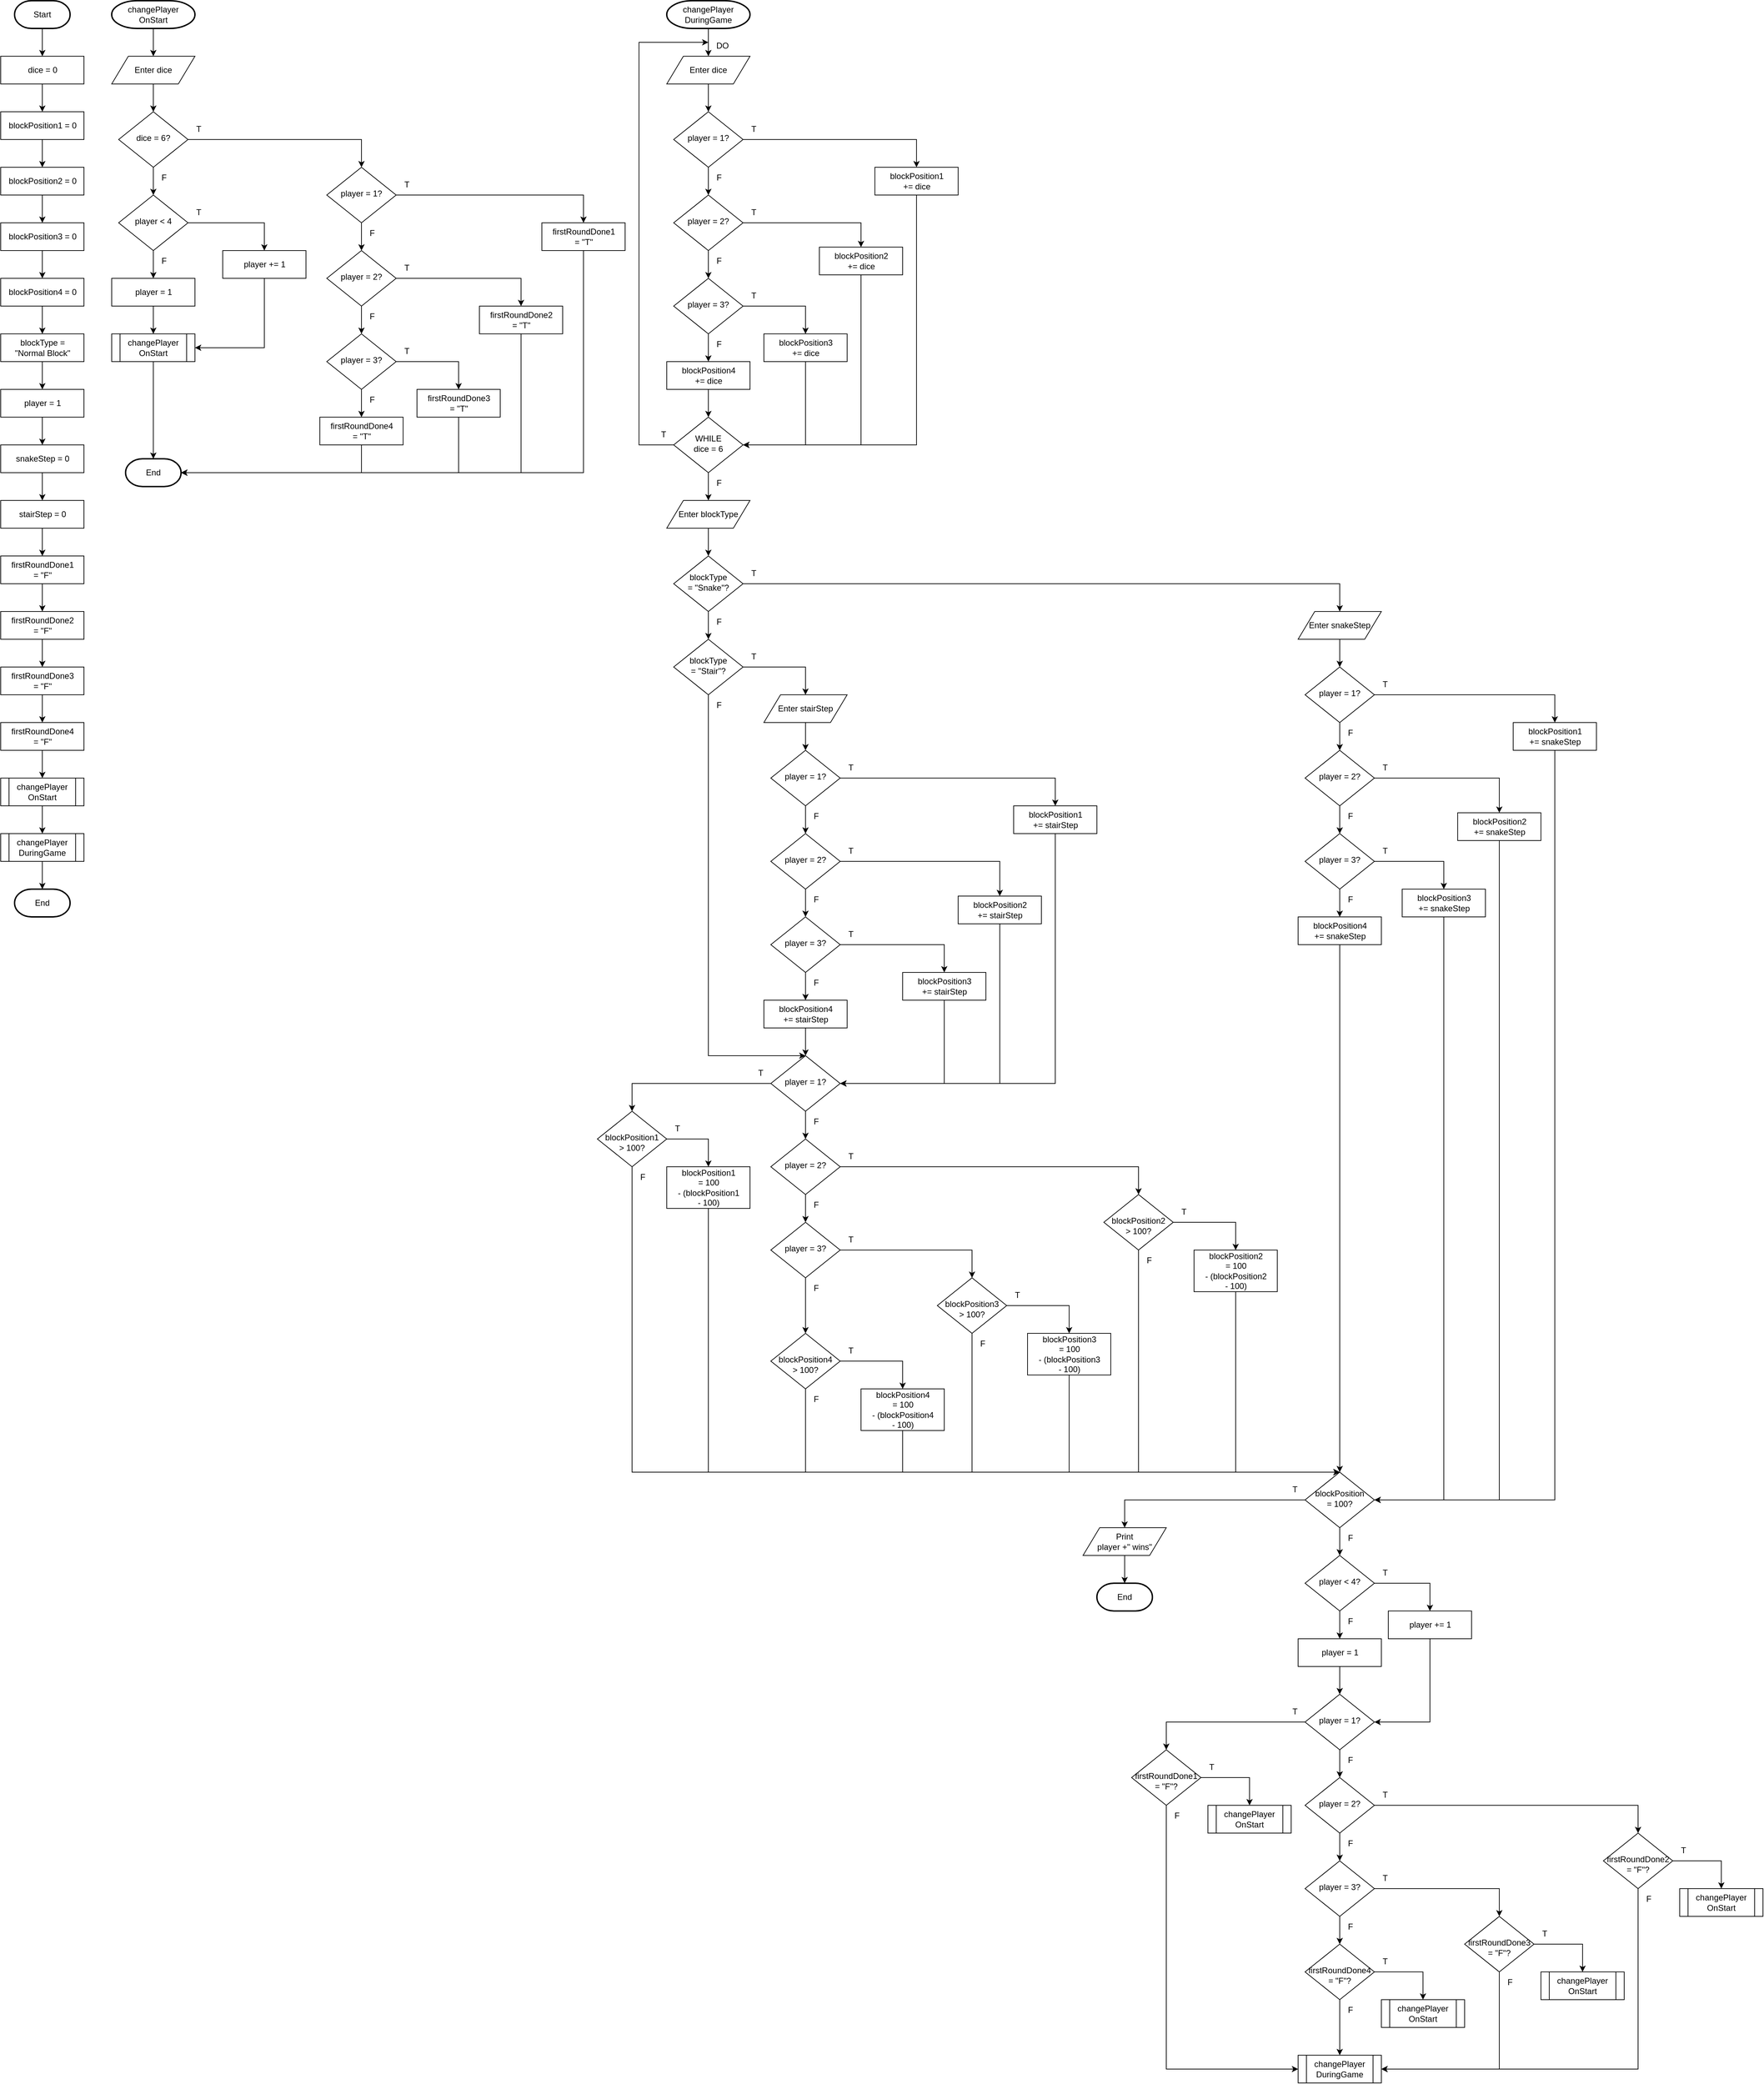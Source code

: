 <mxfile version="20.8.10" type="device" pages="2"><diagram name="Flowchart" id="19Csondb6nhIQcR5MGjA"><mxGraphModel dx="600" dy="309" grid="1" gridSize="10" guides="1" tooltips="1" connect="1" arrows="1" fold="1" page="1" pageScale="1" pageWidth="850" pageHeight="1100" math="0" shadow="0"><root><mxCell id="MKxcj3FVnMyCdsUwy8qY-0"/><mxCell id="MKxcj3FVnMyCdsUwy8qY-1" parent="MKxcj3FVnMyCdsUwy8qY-0"/><mxCell id="QtqYYUnvezANAWLKQ34m-255" style="edgeStyle=orthogonalEdgeStyle;rounded=0;orthogonalLoop=1;jettySize=auto;html=1;exitX=0.5;exitY=1;exitDx=0;exitDy=0;entryX=0.5;entryY=0;entryDx=0;entryDy=0;" edge="1" parent="MKxcj3FVnMyCdsUwy8qY-1" source="MKxcj3FVnMyCdsUwy8qY-2" target="MKxcj3FVnMyCdsUwy8qY-8"><mxGeometry relative="1" as="geometry"/></mxCell><mxCell id="MKxcj3FVnMyCdsUwy8qY-2" value="dice = 0" style="html=1;dashed=0;whitespace=wrap;" vertex="1" parent="MKxcj3FVnMyCdsUwy8qY-1"><mxGeometry x="40" y="120" width="120" height="40" as="geometry"/></mxCell><mxCell id="MKxcj3FVnMyCdsUwy8qY-4" style="edgeStyle=orthogonalEdgeStyle;rounded=0;orthogonalLoop=1;jettySize=auto;html=1;exitX=0.5;exitY=1;exitDx=0;exitDy=0;exitPerimeter=0;entryX=0.5;entryY=0;entryDx=0;entryDy=0;" edge="1" parent="MKxcj3FVnMyCdsUwy8qY-1" source="MKxcj3FVnMyCdsUwy8qY-5" target="MKxcj3FVnMyCdsUwy8qY-2"><mxGeometry relative="1" as="geometry"/></mxCell><mxCell id="MKxcj3FVnMyCdsUwy8qY-5" value="Start" style="strokeWidth=2;html=1;shape=mxgraph.flowchart.terminator;whiteSpace=wrap;" vertex="1" parent="MKxcj3FVnMyCdsUwy8qY-1"><mxGeometry x="60" y="40" width="80" height="40" as="geometry"/></mxCell><mxCell id="MKxcj3FVnMyCdsUwy8qY-6" value="End" style="strokeWidth=2;html=1;shape=mxgraph.flowchart.terminator;whiteSpace=wrap;" vertex="1" parent="MKxcj3FVnMyCdsUwy8qY-1"><mxGeometry x="60" y="1320" width="80" height="40" as="geometry"/></mxCell><mxCell id="QtqYYUnvezANAWLKQ34m-31" style="edgeStyle=orthogonalEdgeStyle;rounded=0;orthogonalLoop=1;jettySize=auto;html=1;exitX=1;exitY=0.5;exitDx=0;exitDy=0;entryX=0.5;entryY=0;entryDx=0;entryDy=0;" edge="1" parent="MKxcj3FVnMyCdsUwy8qY-1" source="MKxcj3FVnMyCdsUwy8qY-7" target="QtqYYUnvezANAWLKQ34m-28"><mxGeometry relative="1" as="geometry"/></mxCell><mxCell id="QtqYYUnvezANAWLKQ34m-38" style="edgeStyle=orthogonalEdgeStyle;rounded=0;orthogonalLoop=1;jettySize=auto;html=1;exitX=0.5;exitY=1;exitDx=0;exitDy=0;entryX=0.5;entryY=0;entryDx=0;entryDy=0;" edge="1" parent="MKxcj3FVnMyCdsUwy8qY-1" source="MKxcj3FVnMyCdsUwy8qY-7" target="QtqYYUnvezANAWLKQ34m-35"><mxGeometry relative="1" as="geometry"/></mxCell><mxCell id="MKxcj3FVnMyCdsUwy8qY-7" value="player = 1?" style="rhombus;whiteSpace=wrap;html=1;shadow=0;fontFamily=Helvetica;fontSize=12;align=center;strokeWidth=1;spacing=6;spacingTop=-4;" vertex="1" parent="MKxcj3FVnMyCdsUwy8qY-1"><mxGeometry x="510" y="280" width="100" height="80" as="geometry"/></mxCell><mxCell id="QtqYYUnvezANAWLKQ34m-256" style="edgeStyle=orthogonalEdgeStyle;rounded=0;orthogonalLoop=1;jettySize=auto;html=1;exitX=0.5;exitY=1;exitDx=0;exitDy=0;entryX=0.5;entryY=0;entryDx=0;entryDy=0;" edge="1" parent="MKxcj3FVnMyCdsUwy8qY-1" source="MKxcj3FVnMyCdsUwy8qY-8" target="MKxcj3FVnMyCdsUwy8qY-14"><mxGeometry relative="1" as="geometry"/></mxCell><mxCell id="MKxcj3FVnMyCdsUwy8qY-8" value="blockPosition1 = 0" style="html=1;dashed=0;whitespace=wrap;" vertex="1" parent="MKxcj3FVnMyCdsUwy8qY-1"><mxGeometry x="40" y="200" width="120" height="40" as="geometry"/></mxCell><mxCell id="QtqYYUnvezANAWLKQ34m-260" style="edgeStyle=orthogonalEdgeStyle;rounded=0;orthogonalLoop=1;jettySize=auto;html=1;exitX=0.5;exitY=1;exitDx=0;exitDy=0;entryX=0.5;entryY=0;entryDx=0;entryDy=0;" edge="1" parent="MKxcj3FVnMyCdsUwy8qY-1" source="MKxcj3FVnMyCdsUwy8qY-9" target="MKxcj3FVnMyCdsUwy8qY-10"><mxGeometry relative="1" as="geometry"/></mxCell><mxCell id="MKxcj3FVnMyCdsUwy8qY-9" value="blockType =&lt;br&gt;&quot;Normal Block&quot;" style="html=1;dashed=0;whitespace=wrap;" vertex="1" parent="MKxcj3FVnMyCdsUwy8qY-1"><mxGeometry x="40" y="520" width="120" height="40" as="geometry"/></mxCell><mxCell id="QtqYYUnvezANAWLKQ34m-261" style="edgeStyle=orthogonalEdgeStyle;rounded=0;orthogonalLoop=1;jettySize=auto;html=1;exitX=0.5;exitY=1;exitDx=0;exitDy=0;entryX=0.5;entryY=0;entryDx=0;entryDy=0;" edge="1" parent="MKxcj3FVnMyCdsUwy8qY-1" source="MKxcj3FVnMyCdsUwy8qY-10" target="MKxcj3FVnMyCdsUwy8qY-11"><mxGeometry relative="1" as="geometry"/></mxCell><mxCell id="MKxcj3FVnMyCdsUwy8qY-10" value="player = 1" style="html=1;dashed=0;whitespace=wrap;" vertex="1" parent="MKxcj3FVnMyCdsUwy8qY-1"><mxGeometry x="40" y="600" width="120" height="40" as="geometry"/></mxCell><mxCell id="QtqYYUnvezANAWLKQ34m-262" style="edgeStyle=orthogonalEdgeStyle;rounded=0;orthogonalLoop=1;jettySize=auto;html=1;exitX=0.5;exitY=1;exitDx=0;exitDy=0;entryX=0.5;entryY=0;entryDx=0;entryDy=0;" edge="1" parent="MKxcj3FVnMyCdsUwy8qY-1" source="MKxcj3FVnMyCdsUwy8qY-11" target="MKxcj3FVnMyCdsUwy8qY-12"><mxGeometry relative="1" as="geometry"/></mxCell><mxCell id="MKxcj3FVnMyCdsUwy8qY-11" value="snakeStep = 0" style="html=1;dashed=0;whitespace=wrap;" vertex="1" parent="MKxcj3FVnMyCdsUwy8qY-1"><mxGeometry x="40" y="680" width="120" height="40" as="geometry"/></mxCell><mxCell id="QtqYYUnvezANAWLKQ34m-263" style="edgeStyle=orthogonalEdgeStyle;rounded=0;orthogonalLoop=1;jettySize=auto;html=1;exitX=0.5;exitY=1;exitDx=0;exitDy=0;entryX=0.5;entryY=0;entryDx=0;entryDy=0;" edge="1" parent="MKxcj3FVnMyCdsUwy8qY-1" source="MKxcj3FVnMyCdsUwy8qY-12" target="MKxcj3FVnMyCdsUwy8qY-13"><mxGeometry relative="1" as="geometry"/></mxCell><mxCell id="MKxcj3FVnMyCdsUwy8qY-12" value="stairStep = 0" style="html=1;dashed=0;whitespace=wrap;" vertex="1" parent="MKxcj3FVnMyCdsUwy8qY-1"><mxGeometry x="40" y="760" width="120" height="40" as="geometry"/></mxCell><mxCell id="QtqYYUnvezANAWLKQ34m-264" style="edgeStyle=orthogonalEdgeStyle;rounded=0;orthogonalLoop=1;jettySize=auto;html=1;exitX=0.5;exitY=1;exitDx=0;exitDy=0;entryX=0.5;entryY=0;entryDx=0;entryDy=0;" edge="1" parent="MKxcj3FVnMyCdsUwy8qY-1" source="MKxcj3FVnMyCdsUwy8qY-13" target="MKxcj3FVnMyCdsUwy8qY-17"><mxGeometry relative="1" as="geometry"/></mxCell><mxCell id="MKxcj3FVnMyCdsUwy8qY-13" value="firstRoundDone1&lt;br&gt;= &quot;F&quot;" style="html=1;dashed=0;whitespace=wrap;" vertex="1" parent="MKxcj3FVnMyCdsUwy8qY-1"><mxGeometry x="40" y="840" width="120" height="40" as="geometry"/></mxCell><mxCell id="QtqYYUnvezANAWLKQ34m-257" style="edgeStyle=orthogonalEdgeStyle;rounded=0;orthogonalLoop=1;jettySize=auto;html=1;exitX=0.5;exitY=1;exitDx=0;exitDy=0;entryX=0.5;entryY=0;entryDx=0;entryDy=0;" edge="1" parent="MKxcj3FVnMyCdsUwy8qY-1" source="MKxcj3FVnMyCdsUwy8qY-14" target="MKxcj3FVnMyCdsUwy8qY-15"><mxGeometry relative="1" as="geometry"/></mxCell><mxCell id="MKxcj3FVnMyCdsUwy8qY-14" value="blockPosition2 = 0" style="html=1;dashed=0;whitespace=wrap;" vertex="1" parent="MKxcj3FVnMyCdsUwy8qY-1"><mxGeometry x="40" y="280" width="120" height="40" as="geometry"/></mxCell><mxCell id="QtqYYUnvezANAWLKQ34m-258" style="edgeStyle=orthogonalEdgeStyle;rounded=0;orthogonalLoop=1;jettySize=auto;html=1;exitX=0.5;exitY=1;exitDx=0;exitDy=0;entryX=0.5;entryY=0;entryDx=0;entryDy=0;" edge="1" parent="MKxcj3FVnMyCdsUwy8qY-1" source="MKxcj3FVnMyCdsUwy8qY-15" target="MKxcj3FVnMyCdsUwy8qY-16"><mxGeometry relative="1" as="geometry"/></mxCell><mxCell id="MKxcj3FVnMyCdsUwy8qY-15" value="blockPosition3 = 0" style="html=1;dashed=0;whitespace=wrap;" vertex="1" parent="MKxcj3FVnMyCdsUwy8qY-1"><mxGeometry x="40" y="360" width="120" height="40" as="geometry"/></mxCell><mxCell id="QtqYYUnvezANAWLKQ34m-259" style="edgeStyle=orthogonalEdgeStyle;rounded=0;orthogonalLoop=1;jettySize=auto;html=1;exitX=0.5;exitY=1;exitDx=0;exitDy=0;" edge="1" parent="MKxcj3FVnMyCdsUwy8qY-1" source="MKxcj3FVnMyCdsUwy8qY-16" target="MKxcj3FVnMyCdsUwy8qY-9"><mxGeometry relative="1" as="geometry"/></mxCell><mxCell id="MKxcj3FVnMyCdsUwy8qY-16" value="blockPosition4 = 0" style="html=1;dashed=0;whitespace=wrap;" vertex="1" parent="MKxcj3FVnMyCdsUwy8qY-1"><mxGeometry x="40" y="440" width="120" height="40" as="geometry"/></mxCell><mxCell id="QtqYYUnvezANAWLKQ34m-265" style="edgeStyle=orthogonalEdgeStyle;rounded=0;orthogonalLoop=1;jettySize=auto;html=1;exitX=0.5;exitY=1;exitDx=0;exitDy=0;entryX=0.5;entryY=0;entryDx=0;entryDy=0;" edge="1" parent="MKxcj3FVnMyCdsUwy8qY-1" source="MKxcj3FVnMyCdsUwy8qY-17" target="MKxcj3FVnMyCdsUwy8qY-18"><mxGeometry relative="1" as="geometry"/></mxCell><mxCell id="MKxcj3FVnMyCdsUwy8qY-17" value="firstRoundDone2&lt;br&gt;= &quot;F&quot;" style="html=1;dashed=0;whitespace=wrap;" vertex="1" parent="MKxcj3FVnMyCdsUwy8qY-1"><mxGeometry x="40" y="920" width="120" height="40" as="geometry"/></mxCell><mxCell id="QtqYYUnvezANAWLKQ34m-266" style="edgeStyle=orthogonalEdgeStyle;rounded=0;orthogonalLoop=1;jettySize=auto;html=1;exitX=0.5;exitY=1;exitDx=0;exitDy=0;entryX=0.5;entryY=0;entryDx=0;entryDy=0;" edge="1" parent="MKxcj3FVnMyCdsUwy8qY-1" source="MKxcj3FVnMyCdsUwy8qY-18" target="MKxcj3FVnMyCdsUwy8qY-19"><mxGeometry relative="1" as="geometry"/></mxCell><mxCell id="MKxcj3FVnMyCdsUwy8qY-18" value="firstRoundDone3&lt;br&gt;= &quot;F&quot;" style="html=1;dashed=0;whitespace=wrap;" vertex="1" parent="MKxcj3FVnMyCdsUwy8qY-1"><mxGeometry x="40" y="1000" width="120" height="40" as="geometry"/></mxCell><mxCell id="QtqYYUnvezANAWLKQ34m-267" style="edgeStyle=orthogonalEdgeStyle;rounded=0;orthogonalLoop=1;jettySize=auto;html=1;exitX=0.5;exitY=1;exitDx=0;exitDy=0;entryX=0.5;entryY=0;entryDx=0;entryDy=0;" edge="1" parent="MKxcj3FVnMyCdsUwy8qY-1" source="MKxcj3FVnMyCdsUwy8qY-19" target="QtqYYUnvezANAWLKQ34m-1"><mxGeometry relative="1" as="geometry"/></mxCell><mxCell id="MKxcj3FVnMyCdsUwy8qY-19" value="firstRoundDone4&lt;br&gt;= &quot;F&quot;" style="html=1;dashed=0;whitespace=wrap;" vertex="1" parent="MKxcj3FVnMyCdsUwy8qY-1"><mxGeometry x="40" y="1080" width="120" height="40" as="geometry"/></mxCell><mxCell id="QtqYYUnvezANAWLKQ34m-268" style="edgeStyle=orthogonalEdgeStyle;rounded=0;orthogonalLoop=1;jettySize=auto;html=1;exitX=0.5;exitY=1;exitDx=0;exitDy=0;entryX=0.5;entryY=0;entryDx=0;entryDy=0;" edge="1" parent="MKxcj3FVnMyCdsUwy8qY-1" source="QtqYYUnvezANAWLKQ34m-1" target="QtqYYUnvezANAWLKQ34m-3"><mxGeometry relative="1" as="geometry"/></mxCell><mxCell id="QtqYYUnvezANAWLKQ34m-1" value="changePlayer&lt;br&gt;OnStart" style="shape=process;whiteSpace=wrap;html=1;backgroundOutline=1;" vertex="1" parent="MKxcj3FVnMyCdsUwy8qY-1"><mxGeometry x="40" y="1160" width="120" height="40" as="geometry"/></mxCell><mxCell id="QtqYYUnvezANAWLKQ34m-91" style="edgeStyle=orthogonalEdgeStyle;rounded=0;orthogonalLoop=1;jettySize=auto;html=1;exitX=0.5;exitY=1;exitDx=0;exitDy=0;entryX=0.5;entryY=0;entryDx=0;entryDy=0;entryPerimeter=0;" edge="1" parent="MKxcj3FVnMyCdsUwy8qY-1" source="QtqYYUnvezANAWLKQ34m-3" target="MKxcj3FVnMyCdsUwy8qY-6"><mxGeometry relative="1" as="geometry"/></mxCell><mxCell id="QtqYYUnvezANAWLKQ34m-3" value="changePlayer&lt;br&gt;DuringGame" style="shape=process;whiteSpace=wrap;html=1;backgroundOutline=1;" vertex="1" parent="MKxcj3FVnMyCdsUwy8qY-1"><mxGeometry x="40" y="1240" width="120" height="40" as="geometry"/></mxCell><mxCell id="QtqYYUnvezANAWLKQ34m-8" style="edgeStyle=orthogonalEdgeStyle;rounded=0;orthogonalLoop=1;jettySize=auto;html=1;exitX=0.5;exitY=1;exitDx=0;exitDy=0;exitPerimeter=0;entryX=0.5;entryY=0;entryDx=0;entryDy=0;" edge="1" parent="MKxcj3FVnMyCdsUwy8qY-1" source="QtqYYUnvezANAWLKQ34m-4" target="QtqYYUnvezANAWLKQ34m-5"><mxGeometry relative="1" as="geometry"/></mxCell><mxCell id="QtqYYUnvezANAWLKQ34m-4" value="changePlayer&lt;br style=&quot;border-color: var(--border-color);&quot;&gt;OnStart" style="strokeWidth=2;html=1;shape=mxgraph.flowchart.terminator;whiteSpace=wrap;" vertex="1" parent="MKxcj3FVnMyCdsUwy8qY-1"><mxGeometry x="200" y="40" width="120" height="40" as="geometry"/></mxCell><mxCell id="QtqYYUnvezANAWLKQ34m-7" style="edgeStyle=orthogonalEdgeStyle;rounded=0;orthogonalLoop=1;jettySize=auto;html=1;exitX=0.5;exitY=1;exitDx=0;exitDy=0;entryX=0.5;entryY=0;entryDx=0;entryDy=0;" edge="1" parent="MKxcj3FVnMyCdsUwy8qY-1" source="QtqYYUnvezANAWLKQ34m-5" target="QtqYYUnvezANAWLKQ34m-6"><mxGeometry relative="1" as="geometry"/></mxCell><mxCell id="QtqYYUnvezANAWLKQ34m-5" value="Enter dice" style="shape=parallelogram;perimeter=parallelogramPerimeter;whiteSpace=wrap;html=1;dashed=0;" vertex="1" parent="MKxcj3FVnMyCdsUwy8qY-1"><mxGeometry x="200" y="120" width="120" height="40" as="geometry"/></mxCell><mxCell id="QtqYYUnvezANAWLKQ34m-9" style="edgeStyle=orthogonalEdgeStyle;rounded=0;orthogonalLoop=1;jettySize=auto;html=1;exitX=1;exitY=0.5;exitDx=0;exitDy=0;entryX=0.5;entryY=0;entryDx=0;entryDy=0;" edge="1" parent="MKxcj3FVnMyCdsUwy8qY-1" source="QtqYYUnvezANAWLKQ34m-6" target="MKxcj3FVnMyCdsUwy8qY-7"><mxGeometry relative="1" as="geometry"/></mxCell><mxCell id="QtqYYUnvezANAWLKQ34m-11" style="edgeStyle=orthogonalEdgeStyle;rounded=0;orthogonalLoop=1;jettySize=auto;html=1;exitX=0.5;exitY=1;exitDx=0;exitDy=0;entryX=0.5;entryY=0;entryDx=0;entryDy=0;" edge="1" parent="MKxcj3FVnMyCdsUwy8qY-1" source="QtqYYUnvezANAWLKQ34m-6" target="QtqYYUnvezANAWLKQ34m-10"><mxGeometry relative="1" as="geometry"/></mxCell><mxCell id="QtqYYUnvezANAWLKQ34m-6" value="dice = 6?" style="rhombus;whiteSpace=wrap;html=1;shadow=0;fontFamily=Helvetica;fontSize=12;align=center;strokeWidth=1;spacing=6;spacingTop=-4;" vertex="1" parent="MKxcj3FVnMyCdsUwy8qY-1"><mxGeometry x="210" y="200" width="100" height="80" as="geometry"/></mxCell><mxCell id="QtqYYUnvezANAWLKQ34m-15" style="edgeStyle=orthogonalEdgeStyle;rounded=0;orthogonalLoop=1;jettySize=auto;html=1;exitX=1;exitY=0.5;exitDx=0;exitDy=0;entryX=0.5;entryY=0;entryDx=0;entryDy=0;" edge="1" parent="MKxcj3FVnMyCdsUwy8qY-1" source="QtqYYUnvezANAWLKQ34m-10" target="QtqYYUnvezANAWLKQ34m-17"><mxGeometry relative="1" as="geometry"><mxPoint x="490" y="370" as="targetPoint"/></mxGeometry></mxCell><mxCell id="QtqYYUnvezANAWLKQ34m-19" style="edgeStyle=orthogonalEdgeStyle;rounded=0;orthogonalLoop=1;jettySize=auto;html=1;exitX=0.5;exitY=1;exitDx=0;exitDy=0;entryX=0.5;entryY=0;entryDx=0;entryDy=0;" edge="1" parent="MKxcj3FVnMyCdsUwy8qY-1" source="QtqYYUnvezANAWLKQ34m-10" target="QtqYYUnvezANAWLKQ34m-18"><mxGeometry relative="1" as="geometry"/></mxCell><mxCell id="QtqYYUnvezANAWLKQ34m-10" value="player &amp;lt; 4" style="rhombus;whiteSpace=wrap;html=1;shadow=0;fontFamily=Helvetica;fontSize=12;align=center;strokeWidth=1;spacing=6;spacingTop=-4;" vertex="1" parent="MKxcj3FVnMyCdsUwy8qY-1"><mxGeometry x="210" y="320" width="100" height="80" as="geometry"/></mxCell><mxCell id="QtqYYUnvezANAWLKQ34m-12" value="T" style="text;html=1;align=center;verticalAlign=middle;resizable=0;points=[];autosize=1;strokeColor=none;fillColor=none;" vertex="1" parent="MKxcj3FVnMyCdsUwy8qY-1"><mxGeometry x="310" y="210" width="30" height="30" as="geometry"/></mxCell><mxCell id="QtqYYUnvezANAWLKQ34m-13" value="F" style="text;html=1;align=center;verticalAlign=middle;resizable=0;points=[];autosize=1;strokeColor=none;fillColor=none;" vertex="1" parent="MKxcj3FVnMyCdsUwy8qY-1"><mxGeometry x="260" y="280" width="30" height="30" as="geometry"/></mxCell><mxCell id="QtqYYUnvezANAWLKQ34m-16" value="T" style="text;html=1;align=center;verticalAlign=middle;resizable=0;points=[];autosize=1;strokeColor=none;fillColor=none;" vertex="1" parent="MKxcj3FVnMyCdsUwy8qY-1"><mxGeometry x="310" y="330" width="30" height="30" as="geometry"/></mxCell><mxCell id="QtqYYUnvezANAWLKQ34m-24" style="edgeStyle=orthogonalEdgeStyle;rounded=0;orthogonalLoop=1;jettySize=auto;html=1;exitX=0.5;exitY=1;exitDx=0;exitDy=0;entryX=1;entryY=0.5;entryDx=0;entryDy=0;" edge="1" parent="MKxcj3FVnMyCdsUwy8qY-1" source="QtqYYUnvezANAWLKQ34m-17" target="QtqYYUnvezANAWLKQ34m-21"><mxGeometry relative="1" as="geometry"/></mxCell><mxCell id="QtqYYUnvezANAWLKQ34m-17" value="player += 1" style="html=1;dashed=0;whitespace=wrap;" vertex="1" parent="MKxcj3FVnMyCdsUwy8qY-1"><mxGeometry x="360" y="400" width="120" height="40" as="geometry"/></mxCell><mxCell id="QtqYYUnvezANAWLKQ34m-22" style="edgeStyle=orthogonalEdgeStyle;rounded=0;orthogonalLoop=1;jettySize=auto;html=1;exitX=0.5;exitY=1;exitDx=0;exitDy=0;entryX=0.5;entryY=0;entryDx=0;entryDy=0;" edge="1" parent="MKxcj3FVnMyCdsUwy8qY-1" source="QtqYYUnvezANAWLKQ34m-18" target="QtqYYUnvezANAWLKQ34m-21"><mxGeometry relative="1" as="geometry"/></mxCell><mxCell id="QtqYYUnvezANAWLKQ34m-18" value="player = 1" style="html=1;dashed=0;whitespace=wrap;" vertex="1" parent="MKxcj3FVnMyCdsUwy8qY-1"><mxGeometry x="200" y="440" width="120" height="40" as="geometry"/></mxCell><mxCell id="QtqYYUnvezANAWLKQ34m-20" value="F" style="text;html=1;align=center;verticalAlign=middle;resizable=0;points=[];autosize=1;strokeColor=none;fillColor=none;" vertex="1" parent="MKxcj3FVnMyCdsUwy8qY-1"><mxGeometry x="260" y="400" width="30" height="30" as="geometry"/></mxCell><mxCell id="QtqYYUnvezANAWLKQ34m-26" style="edgeStyle=orthogonalEdgeStyle;rounded=0;orthogonalLoop=1;jettySize=auto;html=1;exitX=0.5;exitY=1;exitDx=0;exitDy=0;entryX=0.5;entryY=0;entryDx=0;entryDy=0;entryPerimeter=0;" edge="1" parent="MKxcj3FVnMyCdsUwy8qY-1" source="QtqYYUnvezANAWLKQ34m-21" target="QtqYYUnvezANAWLKQ34m-25"><mxGeometry relative="1" as="geometry"/></mxCell><mxCell id="QtqYYUnvezANAWLKQ34m-21" value="changePlayer&lt;br&gt;OnStart" style="shape=process;whiteSpace=wrap;html=1;backgroundOutline=1;" vertex="1" parent="MKxcj3FVnMyCdsUwy8qY-1"><mxGeometry x="200" y="520" width="120" height="40" as="geometry"/></mxCell><mxCell id="QtqYYUnvezANAWLKQ34m-25" value="End" style="strokeWidth=2;html=1;shape=mxgraph.flowchart.terminator;whiteSpace=wrap;" vertex="1" parent="MKxcj3FVnMyCdsUwy8qY-1"><mxGeometry x="220" y="700" width="80" height="40" as="geometry"/></mxCell><mxCell id="QtqYYUnvezANAWLKQ34m-52" style="edgeStyle=orthogonalEdgeStyle;rounded=0;orthogonalLoop=1;jettySize=auto;html=1;exitX=0.5;exitY=1;exitDx=0;exitDy=0;entryX=1;entryY=0.5;entryDx=0;entryDy=0;entryPerimeter=0;" edge="1" parent="MKxcj3FVnMyCdsUwy8qY-1" source="QtqYYUnvezANAWLKQ34m-28" target="QtqYYUnvezANAWLKQ34m-25"><mxGeometry relative="1" as="geometry"/></mxCell><mxCell id="QtqYYUnvezANAWLKQ34m-28" value="firstRoundDone1&lt;br&gt;= &quot;T&quot;" style="html=1;dashed=0;whitespace=wrap;" vertex="1" parent="MKxcj3FVnMyCdsUwy8qY-1"><mxGeometry x="820" y="360" width="120" height="40" as="geometry"/></mxCell><mxCell id="QtqYYUnvezANAWLKQ34m-30" value="T" style="text;html=1;align=center;verticalAlign=middle;resizable=0;points=[];autosize=1;strokeColor=none;fillColor=none;" vertex="1" parent="MKxcj3FVnMyCdsUwy8qY-1"><mxGeometry x="610" y="290" width="30" height="30" as="geometry"/></mxCell><mxCell id="QtqYYUnvezANAWLKQ34m-34" style="edgeStyle=orthogonalEdgeStyle;rounded=0;orthogonalLoop=1;jettySize=auto;html=1;exitX=1;exitY=0.5;exitDx=0;exitDy=0;entryX=0.5;entryY=0;entryDx=0;entryDy=0;" edge="1" parent="MKxcj3FVnMyCdsUwy8qY-1" source="QtqYYUnvezANAWLKQ34m-35" target="QtqYYUnvezANAWLKQ34m-36"><mxGeometry relative="1" as="geometry"/></mxCell><mxCell id="QtqYYUnvezANAWLKQ34m-46" style="edgeStyle=orthogonalEdgeStyle;rounded=0;orthogonalLoop=1;jettySize=auto;html=1;exitX=0.5;exitY=1;exitDx=0;exitDy=0;entryX=0.5;entryY=0;entryDx=0;entryDy=0;" edge="1" parent="MKxcj3FVnMyCdsUwy8qY-1" source="QtqYYUnvezANAWLKQ34m-35" target="QtqYYUnvezANAWLKQ34m-42"><mxGeometry relative="1" as="geometry"/></mxCell><mxCell id="QtqYYUnvezANAWLKQ34m-35" value="player = 2?" style="rhombus;whiteSpace=wrap;html=1;shadow=0;fontFamily=Helvetica;fontSize=12;align=center;strokeWidth=1;spacing=6;spacingTop=-4;" vertex="1" parent="MKxcj3FVnMyCdsUwy8qY-1"><mxGeometry x="510" y="400" width="100" height="80" as="geometry"/></mxCell><mxCell id="QtqYYUnvezANAWLKQ34m-51" style="edgeStyle=orthogonalEdgeStyle;rounded=0;orthogonalLoop=1;jettySize=auto;html=1;exitX=0.5;exitY=1;exitDx=0;exitDy=0;entryX=1;entryY=0.5;entryDx=0;entryDy=0;entryPerimeter=0;" edge="1" parent="MKxcj3FVnMyCdsUwy8qY-1" source="QtqYYUnvezANAWLKQ34m-36" target="QtqYYUnvezANAWLKQ34m-25"><mxGeometry relative="1" as="geometry"/></mxCell><mxCell id="QtqYYUnvezANAWLKQ34m-36" value="firstRoundDone2&lt;br&gt;= &quot;T&quot;" style="html=1;dashed=0;whitespace=wrap;" vertex="1" parent="MKxcj3FVnMyCdsUwy8qY-1"><mxGeometry x="730" y="480" width="120" height="40" as="geometry"/></mxCell><mxCell id="QtqYYUnvezANAWLKQ34m-37" value="T" style="text;html=1;align=center;verticalAlign=middle;resizable=0;points=[];autosize=1;strokeColor=none;fillColor=none;" vertex="1" parent="MKxcj3FVnMyCdsUwy8qY-1"><mxGeometry x="610" y="410" width="30" height="30" as="geometry"/></mxCell><mxCell id="QtqYYUnvezANAWLKQ34m-39" value="F" style="text;html=1;align=center;verticalAlign=middle;resizable=0;points=[];autosize=1;strokeColor=none;fillColor=none;" vertex="1" parent="MKxcj3FVnMyCdsUwy8qY-1"><mxGeometry x="560" y="360" width="30" height="30" as="geometry"/></mxCell><mxCell id="QtqYYUnvezANAWLKQ34m-40" style="edgeStyle=orthogonalEdgeStyle;rounded=0;orthogonalLoop=1;jettySize=auto;html=1;exitX=1;exitY=0.5;exitDx=0;exitDy=0;entryX=0.5;entryY=0;entryDx=0;entryDy=0;" edge="1" parent="MKxcj3FVnMyCdsUwy8qY-1" source="QtqYYUnvezANAWLKQ34m-42" target="QtqYYUnvezANAWLKQ34m-43"><mxGeometry relative="1" as="geometry"/></mxCell><mxCell id="QtqYYUnvezANAWLKQ34m-41" style="edgeStyle=orthogonalEdgeStyle;rounded=0;orthogonalLoop=1;jettySize=auto;html=1;exitX=0.5;exitY=1;exitDx=0;exitDy=0;entryX=0.5;entryY=0;entryDx=0;entryDy=0;" edge="1" parent="MKxcj3FVnMyCdsUwy8qY-1" source="QtqYYUnvezANAWLKQ34m-42" target="QtqYYUnvezANAWLKQ34m-47"><mxGeometry relative="1" as="geometry"><mxPoint x="560" y="680" as="targetPoint"/></mxGeometry></mxCell><mxCell id="QtqYYUnvezANAWLKQ34m-42" value="player = 3?" style="rhombus;whiteSpace=wrap;html=1;shadow=0;fontFamily=Helvetica;fontSize=12;align=center;strokeWidth=1;spacing=6;spacingTop=-4;" vertex="1" parent="MKxcj3FVnMyCdsUwy8qY-1"><mxGeometry x="510" y="520" width="100" height="80" as="geometry"/></mxCell><mxCell id="QtqYYUnvezANAWLKQ34m-50" style="edgeStyle=orthogonalEdgeStyle;rounded=0;orthogonalLoop=1;jettySize=auto;html=1;exitX=0.5;exitY=1;exitDx=0;exitDy=0;entryX=1;entryY=0.5;entryDx=0;entryDy=0;entryPerimeter=0;" edge="1" parent="MKxcj3FVnMyCdsUwy8qY-1" source="QtqYYUnvezANAWLKQ34m-43" target="QtqYYUnvezANAWLKQ34m-25"><mxGeometry relative="1" as="geometry"/></mxCell><mxCell id="QtqYYUnvezANAWLKQ34m-43" value="firstRoundDone3&lt;br&gt;= &quot;T&quot;" style="html=1;dashed=0;whitespace=wrap;" vertex="1" parent="MKxcj3FVnMyCdsUwy8qY-1"><mxGeometry x="640" y="600" width="120" height="40" as="geometry"/></mxCell><mxCell id="QtqYYUnvezANAWLKQ34m-44" value="T" style="text;html=1;align=center;verticalAlign=middle;resizable=0;points=[];autosize=1;strokeColor=none;fillColor=none;" vertex="1" parent="MKxcj3FVnMyCdsUwy8qY-1"><mxGeometry x="610" y="530" width="30" height="30" as="geometry"/></mxCell><mxCell id="QtqYYUnvezANAWLKQ34m-45" value="F" style="text;html=1;align=center;verticalAlign=middle;resizable=0;points=[];autosize=1;strokeColor=none;fillColor=none;" vertex="1" parent="MKxcj3FVnMyCdsUwy8qY-1"><mxGeometry x="560" y="600" width="30" height="30" as="geometry"/></mxCell><mxCell id="QtqYYUnvezANAWLKQ34m-49" style="edgeStyle=orthogonalEdgeStyle;rounded=0;orthogonalLoop=1;jettySize=auto;html=1;exitX=0.5;exitY=1;exitDx=0;exitDy=0;entryX=1;entryY=0.5;entryDx=0;entryDy=0;entryPerimeter=0;" edge="1" parent="MKxcj3FVnMyCdsUwy8qY-1" source="QtqYYUnvezANAWLKQ34m-47" target="QtqYYUnvezANAWLKQ34m-25"><mxGeometry relative="1" as="geometry"/></mxCell><mxCell id="QtqYYUnvezANAWLKQ34m-47" value="firstRoundDone4&lt;br&gt;= &quot;T&quot;" style="html=1;dashed=0;whitespace=wrap;" vertex="1" parent="MKxcj3FVnMyCdsUwy8qY-1"><mxGeometry x="500" y="640" width="120" height="40" as="geometry"/></mxCell><mxCell id="QtqYYUnvezANAWLKQ34m-48" value="F" style="text;html=1;align=center;verticalAlign=middle;resizable=0;points=[];autosize=1;strokeColor=none;fillColor=none;" vertex="1" parent="MKxcj3FVnMyCdsUwy8qY-1"><mxGeometry x="560" y="480" width="30" height="30" as="geometry"/></mxCell><mxCell id="QtqYYUnvezANAWLKQ34m-55" style="edgeStyle=orthogonalEdgeStyle;rounded=0;orthogonalLoop=1;jettySize=auto;html=1;exitX=0.5;exitY=1;exitDx=0;exitDy=0;exitPerimeter=0;entryX=0.5;entryY=0;entryDx=0;entryDy=0;" edge="1" parent="MKxcj3FVnMyCdsUwy8qY-1" source="QtqYYUnvezANAWLKQ34m-53" target="QtqYYUnvezANAWLKQ34m-54"><mxGeometry relative="1" as="geometry"/></mxCell><mxCell id="QtqYYUnvezANAWLKQ34m-53" value="changePlayer&lt;br style=&quot;border-color: var(--border-color);&quot;&gt;DuringGame" style="strokeWidth=2;html=1;shape=mxgraph.flowchart.terminator;whiteSpace=wrap;" vertex="1" parent="MKxcj3FVnMyCdsUwy8qY-1"><mxGeometry x="1000" y="40" width="120" height="40" as="geometry"/></mxCell><mxCell id="QtqYYUnvezANAWLKQ34m-57" style="edgeStyle=orthogonalEdgeStyle;rounded=0;orthogonalLoop=1;jettySize=auto;html=1;exitX=0.5;exitY=1;exitDx=0;exitDy=0;entryX=0.5;entryY=0;entryDx=0;entryDy=0;" edge="1" parent="MKxcj3FVnMyCdsUwy8qY-1" source="QtqYYUnvezANAWLKQ34m-54" target="QtqYYUnvezANAWLKQ34m-56"><mxGeometry relative="1" as="geometry"/></mxCell><mxCell id="QtqYYUnvezANAWLKQ34m-54" value="Enter dice" style="shape=parallelogram;perimeter=parallelogramPerimeter;whiteSpace=wrap;html=1;dashed=0;" vertex="1" parent="MKxcj3FVnMyCdsUwy8qY-1"><mxGeometry x="1000" y="120" width="120" height="40" as="geometry"/></mxCell><mxCell id="QtqYYUnvezANAWLKQ34m-59" style="edgeStyle=orthogonalEdgeStyle;rounded=0;orthogonalLoop=1;jettySize=auto;html=1;exitX=1;exitY=0.5;exitDx=0;exitDy=0;entryX=0.5;entryY=0;entryDx=0;entryDy=0;" edge="1" parent="MKxcj3FVnMyCdsUwy8qY-1" source="QtqYYUnvezANAWLKQ34m-56" target="QtqYYUnvezANAWLKQ34m-58"><mxGeometry relative="1" as="geometry"/></mxCell><mxCell id="QtqYYUnvezANAWLKQ34m-62" style="edgeStyle=orthogonalEdgeStyle;rounded=0;orthogonalLoop=1;jettySize=auto;html=1;exitX=0.5;exitY=1;exitDx=0;exitDy=0;entryX=0.5;entryY=0;entryDx=0;entryDy=0;" edge="1" parent="MKxcj3FVnMyCdsUwy8qY-1" source="QtqYYUnvezANAWLKQ34m-56" target="QtqYYUnvezANAWLKQ34m-61"><mxGeometry relative="1" as="geometry"/></mxCell><mxCell id="QtqYYUnvezANAWLKQ34m-56" value="player = 1?" style="rhombus;whiteSpace=wrap;html=1;shadow=0;fontFamily=Helvetica;fontSize=12;align=center;strokeWidth=1;spacing=6;spacingTop=-4;" vertex="1" parent="MKxcj3FVnMyCdsUwy8qY-1"><mxGeometry x="1010" y="200" width="100" height="80" as="geometry"/></mxCell><mxCell id="QtqYYUnvezANAWLKQ34m-80" style="edgeStyle=orthogonalEdgeStyle;rounded=0;orthogonalLoop=1;jettySize=auto;html=1;exitX=0.5;exitY=1;exitDx=0;exitDy=0;entryX=1;entryY=0.5;entryDx=0;entryDy=0;" edge="1" parent="MKxcj3FVnMyCdsUwy8qY-1" source="QtqYYUnvezANAWLKQ34m-58" target="QtqYYUnvezANAWLKQ34m-76"><mxGeometry relative="1" as="geometry"/></mxCell><mxCell id="QtqYYUnvezANAWLKQ34m-58" value="blockPosition1&lt;br&gt;+= dice" style="html=1;dashed=0;whitespace=wrap;" vertex="1" parent="MKxcj3FVnMyCdsUwy8qY-1"><mxGeometry x="1300" y="280" width="120" height="40" as="geometry"/></mxCell><mxCell id="QtqYYUnvezANAWLKQ34m-60" value="T" style="text;html=1;align=center;verticalAlign=middle;resizable=0;points=[];autosize=1;strokeColor=none;fillColor=none;" vertex="1" parent="MKxcj3FVnMyCdsUwy8qY-1"><mxGeometry x="1110" y="210" width="30" height="30" as="geometry"/></mxCell><mxCell id="QtqYYUnvezANAWLKQ34m-65" style="edgeStyle=orthogonalEdgeStyle;rounded=0;orthogonalLoop=1;jettySize=auto;html=1;exitX=1;exitY=0.5;exitDx=0;exitDy=0;entryX=0.5;entryY=0;entryDx=0;entryDy=0;" edge="1" parent="MKxcj3FVnMyCdsUwy8qY-1" source="QtqYYUnvezANAWLKQ34m-61" target="QtqYYUnvezANAWLKQ34m-64"><mxGeometry relative="1" as="geometry"/></mxCell><mxCell id="QtqYYUnvezANAWLKQ34m-73" style="edgeStyle=orthogonalEdgeStyle;rounded=0;orthogonalLoop=1;jettySize=auto;html=1;exitX=0.5;exitY=1;exitDx=0;exitDy=0;entryX=0.5;entryY=0;entryDx=0;entryDy=0;" edge="1" parent="MKxcj3FVnMyCdsUwy8qY-1" source="QtqYYUnvezANAWLKQ34m-61" target="QtqYYUnvezANAWLKQ34m-69"><mxGeometry relative="1" as="geometry"/></mxCell><mxCell id="QtqYYUnvezANAWLKQ34m-61" value="player = 2?" style="rhombus;whiteSpace=wrap;html=1;shadow=0;fontFamily=Helvetica;fontSize=12;align=center;strokeWidth=1;spacing=6;spacingTop=-4;" vertex="1" parent="MKxcj3FVnMyCdsUwy8qY-1"><mxGeometry x="1010" y="320" width="100" height="80" as="geometry"/></mxCell><mxCell id="QtqYYUnvezANAWLKQ34m-63" value="F" style="text;html=1;align=center;verticalAlign=middle;resizable=0;points=[];autosize=1;strokeColor=none;fillColor=none;" vertex="1" parent="MKxcj3FVnMyCdsUwy8qY-1"><mxGeometry x="1060" y="280" width="30" height="30" as="geometry"/></mxCell><mxCell id="QtqYYUnvezANAWLKQ34m-79" style="edgeStyle=orthogonalEdgeStyle;rounded=0;orthogonalLoop=1;jettySize=auto;html=1;exitX=0.5;exitY=1;exitDx=0;exitDy=0;entryX=1;entryY=0.5;entryDx=0;entryDy=0;" edge="1" parent="MKxcj3FVnMyCdsUwy8qY-1" source="QtqYYUnvezANAWLKQ34m-64" target="QtqYYUnvezANAWLKQ34m-76"><mxGeometry relative="1" as="geometry"/></mxCell><mxCell id="QtqYYUnvezANAWLKQ34m-64" value="blockPosition2&lt;br&gt;+= dice" style="html=1;dashed=0;whitespace=wrap;" vertex="1" parent="MKxcj3FVnMyCdsUwy8qY-1"><mxGeometry x="1220" y="395" width="120" height="40" as="geometry"/></mxCell><mxCell id="QtqYYUnvezANAWLKQ34m-66" value="T" style="text;html=1;align=center;verticalAlign=middle;resizable=0;points=[];autosize=1;strokeColor=none;fillColor=none;" vertex="1" parent="MKxcj3FVnMyCdsUwy8qY-1"><mxGeometry x="1110" y="330" width="30" height="30" as="geometry"/></mxCell><mxCell id="QtqYYUnvezANAWLKQ34m-67" style="edgeStyle=orthogonalEdgeStyle;rounded=0;orthogonalLoop=1;jettySize=auto;html=1;exitX=1;exitY=0.5;exitDx=0;exitDy=0;entryX=0.5;entryY=0;entryDx=0;entryDy=0;" edge="1" parent="MKxcj3FVnMyCdsUwy8qY-1" source="QtqYYUnvezANAWLKQ34m-69" target="QtqYYUnvezANAWLKQ34m-70"><mxGeometry relative="1" as="geometry"/></mxCell><mxCell id="QtqYYUnvezANAWLKQ34m-68" style="edgeStyle=orthogonalEdgeStyle;rounded=0;orthogonalLoop=1;jettySize=auto;html=1;exitX=0.5;exitY=1;exitDx=0;exitDy=0;entryX=0.5;entryY=0;entryDx=0;entryDy=0;" edge="1" parent="MKxcj3FVnMyCdsUwy8qY-1" source="QtqYYUnvezANAWLKQ34m-69" target="QtqYYUnvezANAWLKQ34m-75"><mxGeometry relative="1" as="geometry"><mxPoint x="1060" y="560" as="targetPoint"/></mxGeometry></mxCell><mxCell id="QtqYYUnvezANAWLKQ34m-69" value="player = 3?" style="rhombus;whiteSpace=wrap;html=1;shadow=0;fontFamily=Helvetica;fontSize=12;align=center;strokeWidth=1;spacing=6;spacingTop=-4;" vertex="1" parent="MKxcj3FVnMyCdsUwy8qY-1"><mxGeometry x="1010" y="440" width="100" height="80" as="geometry"/></mxCell><mxCell id="QtqYYUnvezANAWLKQ34m-78" style="edgeStyle=orthogonalEdgeStyle;rounded=0;orthogonalLoop=1;jettySize=auto;html=1;exitX=0.5;exitY=1;exitDx=0;exitDy=0;entryX=1;entryY=0.5;entryDx=0;entryDy=0;" edge="1" parent="MKxcj3FVnMyCdsUwy8qY-1" source="QtqYYUnvezANAWLKQ34m-70" target="QtqYYUnvezANAWLKQ34m-76"><mxGeometry relative="1" as="geometry"/></mxCell><mxCell id="QtqYYUnvezANAWLKQ34m-70" value="blockPosition3&lt;br&gt;+= dice" style="html=1;dashed=0;whitespace=wrap;" vertex="1" parent="MKxcj3FVnMyCdsUwy8qY-1"><mxGeometry x="1140" y="520" width="120" height="40" as="geometry"/></mxCell><mxCell id="QtqYYUnvezANAWLKQ34m-71" value="T" style="text;html=1;align=center;verticalAlign=middle;resizable=0;points=[];autosize=1;strokeColor=none;fillColor=none;" vertex="1" parent="MKxcj3FVnMyCdsUwy8qY-1"><mxGeometry x="1110" y="450" width="30" height="30" as="geometry"/></mxCell><mxCell id="QtqYYUnvezANAWLKQ34m-72" value="F" style="text;html=1;align=center;verticalAlign=middle;resizable=0;points=[];autosize=1;strokeColor=none;fillColor=none;" vertex="1" parent="MKxcj3FVnMyCdsUwy8qY-1"><mxGeometry x="1060" y="520" width="30" height="30" as="geometry"/></mxCell><mxCell id="QtqYYUnvezANAWLKQ34m-74" value="F" style="text;html=1;align=center;verticalAlign=middle;resizable=0;points=[];autosize=1;strokeColor=none;fillColor=none;" vertex="1" parent="MKxcj3FVnMyCdsUwy8qY-1"><mxGeometry x="1060" y="400" width="30" height="30" as="geometry"/></mxCell><mxCell id="QtqYYUnvezANAWLKQ34m-77" style="edgeStyle=orthogonalEdgeStyle;rounded=0;orthogonalLoop=1;jettySize=auto;html=1;exitX=0.5;exitY=1;exitDx=0;exitDy=0;entryX=0.5;entryY=0;entryDx=0;entryDy=0;" edge="1" parent="MKxcj3FVnMyCdsUwy8qY-1" source="QtqYYUnvezANAWLKQ34m-75" target="QtqYYUnvezANAWLKQ34m-76"><mxGeometry relative="1" as="geometry"/></mxCell><mxCell id="QtqYYUnvezANAWLKQ34m-75" value="blockPosition4&lt;br&gt;+= dice" style="html=1;dashed=0;whitespace=wrap;" vertex="1" parent="MKxcj3FVnMyCdsUwy8qY-1"><mxGeometry x="1000" y="560" width="120" height="40" as="geometry"/></mxCell><mxCell id="QtqYYUnvezANAWLKQ34m-81" style="edgeStyle=orthogonalEdgeStyle;rounded=0;orthogonalLoop=1;jettySize=auto;html=1;exitX=0;exitY=0.5;exitDx=0;exitDy=0;" edge="1" parent="MKxcj3FVnMyCdsUwy8qY-1" source="QtqYYUnvezANAWLKQ34m-76"><mxGeometry relative="1" as="geometry"><mxPoint x="1060" y="100" as="targetPoint"/><Array as="points"><mxPoint x="960" y="680"/><mxPoint x="960" y="100"/></Array></mxGeometry></mxCell><mxCell id="QtqYYUnvezANAWLKQ34m-86" style="edgeStyle=orthogonalEdgeStyle;rounded=0;orthogonalLoop=1;jettySize=auto;html=1;exitX=0.5;exitY=1;exitDx=0;exitDy=0;entryX=0.5;entryY=0;entryDx=0;entryDy=0;" edge="1" parent="MKxcj3FVnMyCdsUwy8qY-1" source="QtqYYUnvezANAWLKQ34m-76" target="QtqYYUnvezANAWLKQ34m-85"><mxGeometry relative="1" as="geometry"/></mxCell><mxCell id="QtqYYUnvezANAWLKQ34m-76" value="WHILE&lt;br&gt;dice = 6" style="rhombus;whiteSpace=wrap;html=1;shadow=0;fontFamily=Helvetica;fontSize=12;align=center;strokeWidth=1;spacing=6;spacingTop=-4;" vertex="1" parent="MKxcj3FVnMyCdsUwy8qY-1"><mxGeometry x="1010" y="640" width="100" height="80" as="geometry"/></mxCell><mxCell id="QtqYYUnvezANAWLKQ34m-82" value="T" style="text;html=1;align=center;verticalAlign=middle;resizable=0;points=[];autosize=1;strokeColor=none;fillColor=none;" vertex="1" parent="MKxcj3FVnMyCdsUwy8qY-1"><mxGeometry x="980" y="650" width="30" height="30" as="geometry"/></mxCell><mxCell id="QtqYYUnvezANAWLKQ34m-83" value="DO" style="text;html=1;align=center;verticalAlign=middle;resizable=0;points=[];autosize=1;strokeColor=none;fillColor=none;" vertex="1" parent="MKxcj3FVnMyCdsUwy8qY-1"><mxGeometry x="1060" y="90" width="40" height="30" as="geometry"/></mxCell><mxCell id="QtqYYUnvezANAWLKQ34m-84" value="F" style="text;html=1;align=center;verticalAlign=middle;resizable=0;points=[];autosize=1;strokeColor=none;fillColor=none;" vertex="1" parent="MKxcj3FVnMyCdsUwy8qY-1"><mxGeometry x="1060" y="720" width="30" height="30" as="geometry"/></mxCell><mxCell id="QtqYYUnvezANAWLKQ34m-89" style="edgeStyle=orthogonalEdgeStyle;rounded=0;orthogonalLoop=1;jettySize=auto;html=1;exitX=0.5;exitY=1;exitDx=0;exitDy=0;entryX=0.5;entryY=0;entryDx=0;entryDy=0;" edge="1" parent="MKxcj3FVnMyCdsUwy8qY-1" source="QtqYYUnvezANAWLKQ34m-85" target="QtqYYUnvezANAWLKQ34m-88"><mxGeometry relative="1" as="geometry"/></mxCell><mxCell id="QtqYYUnvezANAWLKQ34m-85" value="Enter blockType" style="shape=parallelogram;perimeter=parallelogramPerimeter;whiteSpace=wrap;html=1;dashed=0;" vertex="1" parent="MKxcj3FVnMyCdsUwy8qY-1"><mxGeometry x="1000" y="760" width="120" height="40" as="geometry"/></mxCell><mxCell id="QtqYYUnvezANAWLKQ34m-151" style="edgeStyle=orthogonalEdgeStyle;rounded=0;orthogonalLoop=1;jettySize=auto;html=1;exitX=0.5;exitY=1;exitDx=0;exitDy=0;entryX=0.5;entryY=0;entryDx=0;entryDy=0;" edge="1" parent="MKxcj3FVnMyCdsUwy8qY-1" source="QtqYYUnvezANAWLKQ34m-87" target="QtqYYUnvezANAWLKQ34m-129"><mxGeometry relative="1" as="geometry"/></mxCell><mxCell id="QtqYYUnvezANAWLKQ34m-87" value="Enter snakeStep" style="shape=parallelogram;perimeter=parallelogramPerimeter;whiteSpace=wrap;html=1;dashed=0;" vertex="1" parent="MKxcj3FVnMyCdsUwy8qY-1"><mxGeometry x="1910" y="920.0" width="120" height="40" as="geometry"/></mxCell><mxCell id="QtqYYUnvezANAWLKQ34m-90" style="edgeStyle=orthogonalEdgeStyle;rounded=0;orthogonalLoop=1;jettySize=auto;html=1;exitX=1;exitY=0.5;exitDx=0;exitDy=0;entryX=0.5;entryY=0;entryDx=0;entryDy=0;" edge="1" parent="MKxcj3FVnMyCdsUwy8qY-1" source="QtqYYUnvezANAWLKQ34m-88" target="QtqYYUnvezANAWLKQ34m-87"><mxGeometry relative="1" as="geometry"/></mxCell><mxCell id="QtqYYUnvezANAWLKQ34m-96" style="edgeStyle=orthogonalEdgeStyle;rounded=0;orthogonalLoop=1;jettySize=auto;html=1;exitX=0.5;exitY=1;exitDx=0;exitDy=0;entryX=0.5;entryY=0;entryDx=0;entryDy=0;" edge="1" parent="MKxcj3FVnMyCdsUwy8qY-1" source="QtqYYUnvezANAWLKQ34m-88" target="QtqYYUnvezANAWLKQ34m-95"><mxGeometry relative="1" as="geometry"/></mxCell><mxCell id="QtqYYUnvezANAWLKQ34m-88" value="blockType&lt;br&gt;= &quot;Snake&quot;?" style="rhombus;whiteSpace=wrap;html=1;shadow=0;fontFamily=Helvetica;fontSize=12;align=center;strokeWidth=1;spacing=6;spacingTop=-4;" vertex="1" parent="MKxcj3FVnMyCdsUwy8qY-1"><mxGeometry x="1010" y="840" width="100" height="80" as="geometry"/></mxCell><mxCell id="QtqYYUnvezANAWLKQ34m-102" style="edgeStyle=orthogonalEdgeStyle;rounded=0;orthogonalLoop=1;jettySize=auto;html=1;exitX=1;exitY=0.5;exitDx=0;exitDy=0;entryX=0.5;entryY=0;entryDx=0;entryDy=0;" edge="1" parent="MKxcj3FVnMyCdsUwy8qY-1" source="QtqYYUnvezANAWLKQ34m-95" target="QtqYYUnvezANAWLKQ34m-100"><mxGeometry relative="1" as="geometry"/></mxCell><mxCell id="QtqYYUnvezANAWLKQ34m-270" style="edgeStyle=orthogonalEdgeStyle;rounded=0;orthogonalLoop=1;jettySize=auto;html=1;exitX=0.5;exitY=1;exitDx=0;exitDy=0;entryX=0.5;entryY=0;entryDx=0;entryDy=0;" edge="1" parent="MKxcj3FVnMyCdsUwy8qY-1" source="QtqYYUnvezANAWLKQ34m-95" target="QtqYYUnvezANAWLKQ34m-121"><mxGeometry relative="1" as="geometry"><Array as="points"><mxPoint x="1060" y="1560"/></Array></mxGeometry></mxCell><mxCell id="QtqYYUnvezANAWLKQ34m-95" value="blockType&lt;br&gt;= &quot;Stair&quot;?" style="rhombus;whiteSpace=wrap;html=1;shadow=0;fontFamily=Helvetica;fontSize=12;align=center;strokeWidth=1;spacing=6;spacingTop=-4;" vertex="1" parent="MKxcj3FVnMyCdsUwy8qY-1"><mxGeometry x="1010" y="960" width="100" height="80" as="geometry"/></mxCell><mxCell id="QtqYYUnvezANAWLKQ34m-97" value="T" style="text;html=1;align=center;verticalAlign=middle;resizable=0;points=[];autosize=1;strokeColor=none;fillColor=none;" vertex="1" parent="MKxcj3FVnMyCdsUwy8qY-1"><mxGeometry x="1110" y="850" width="30" height="30" as="geometry"/></mxCell><mxCell id="QtqYYUnvezANAWLKQ34m-98" value="F" style="text;html=1;align=center;verticalAlign=middle;resizable=0;points=[];autosize=1;strokeColor=none;fillColor=none;" vertex="1" parent="MKxcj3FVnMyCdsUwy8qY-1"><mxGeometry x="1060" y="920" width="30" height="30" as="geometry"/></mxCell><mxCell id="QtqYYUnvezANAWLKQ34m-99" style="edgeStyle=orthogonalEdgeStyle;rounded=0;orthogonalLoop=1;jettySize=auto;html=1;exitX=0.5;exitY=1;exitDx=0;exitDy=0;entryX=0.5;entryY=0;entryDx=0;entryDy=0;" edge="1" parent="MKxcj3FVnMyCdsUwy8qY-1" source="QtqYYUnvezANAWLKQ34m-100" target="QtqYYUnvezANAWLKQ34m-101"><mxGeometry relative="1" as="geometry"/></mxCell><mxCell id="QtqYYUnvezANAWLKQ34m-100" value="Enter stairStep" style="shape=parallelogram;perimeter=parallelogramPerimeter;whiteSpace=wrap;html=1;dashed=0;" vertex="1" parent="MKxcj3FVnMyCdsUwy8qY-1"><mxGeometry x="1140" y="1040" width="120" height="40" as="geometry"/></mxCell><mxCell id="QtqYYUnvezANAWLKQ34m-105" style="edgeStyle=orthogonalEdgeStyle;rounded=0;orthogonalLoop=1;jettySize=auto;html=1;exitX=1;exitY=0.5;exitDx=0;exitDy=0;entryX=0.5;entryY=0;entryDx=0;entryDy=0;" edge="1" parent="MKxcj3FVnMyCdsUwy8qY-1" source="QtqYYUnvezANAWLKQ34m-101" target="QtqYYUnvezANAWLKQ34m-104"><mxGeometry relative="1" as="geometry"/></mxCell><mxCell id="QtqYYUnvezANAWLKQ34m-111" style="edgeStyle=orthogonalEdgeStyle;rounded=0;orthogonalLoop=1;jettySize=auto;html=1;exitX=0.5;exitY=1;exitDx=0;exitDy=0;entryX=0.5;entryY=0;entryDx=0;entryDy=0;" edge="1" parent="MKxcj3FVnMyCdsUwy8qY-1" source="QtqYYUnvezANAWLKQ34m-101" target="QtqYYUnvezANAWLKQ34m-108"><mxGeometry relative="1" as="geometry"/></mxCell><mxCell id="QtqYYUnvezANAWLKQ34m-101" value="player = 1?" style="rhombus;whiteSpace=wrap;html=1;shadow=0;fontFamily=Helvetica;fontSize=12;align=center;strokeWidth=1;spacing=6;spacingTop=-4;" vertex="1" parent="MKxcj3FVnMyCdsUwy8qY-1"><mxGeometry x="1150" y="1120" width="100" height="80" as="geometry"/></mxCell><mxCell id="QtqYYUnvezANAWLKQ34m-103" value="T" style="text;html=1;align=center;verticalAlign=middle;resizable=0;points=[];autosize=1;strokeColor=none;fillColor=none;" vertex="1" parent="MKxcj3FVnMyCdsUwy8qY-1"><mxGeometry x="1110" y="970" width="30" height="30" as="geometry"/></mxCell><mxCell id="QtqYYUnvezANAWLKQ34m-125" style="edgeStyle=orthogonalEdgeStyle;rounded=0;orthogonalLoop=1;jettySize=auto;html=1;exitX=0.5;exitY=1;exitDx=0;exitDy=0;entryX=1;entryY=0.5;entryDx=0;entryDy=0;" edge="1" parent="MKxcj3FVnMyCdsUwy8qY-1" source="QtqYYUnvezANAWLKQ34m-104" target="QtqYYUnvezANAWLKQ34m-121"><mxGeometry relative="1" as="geometry"/></mxCell><mxCell id="QtqYYUnvezANAWLKQ34m-104" value="blockPosition1&lt;br&gt;+= stairStep" style="html=1;dashed=0;whitespace=wrap;" vertex="1" parent="MKxcj3FVnMyCdsUwy8qY-1"><mxGeometry x="1500" y="1200" width="120" height="40" as="geometry"/></mxCell><mxCell id="QtqYYUnvezANAWLKQ34m-106" value="T" style="text;html=1;align=center;verticalAlign=middle;resizable=0;points=[];autosize=1;strokeColor=none;fillColor=none;" vertex="1" parent="MKxcj3FVnMyCdsUwy8qY-1"><mxGeometry x="1250" y="1130" width="30" height="30" as="geometry"/></mxCell><mxCell id="QtqYYUnvezANAWLKQ34m-107" style="edgeStyle=orthogonalEdgeStyle;rounded=0;orthogonalLoop=1;jettySize=auto;html=1;exitX=1;exitY=0.5;exitDx=0;exitDy=0;entryX=0.5;entryY=0;entryDx=0;entryDy=0;" edge="1" parent="MKxcj3FVnMyCdsUwy8qY-1" source="QtqYYUnvezANAWLKQ34m-108" target="QtqYYUnvezANAWLKQ34m-109"><mxGeometry relative="1" as="geometry"/></mxCell><mxCell id="QtqYYUnvezANAWLKQ34m-119" style="edgeStyle=orthogonalEdgeStyle;rounded=0;orthogonalLoop=1;jettySize=auto;html=1;exitX=0.5;exitY=1;exitDx=0;exitDy=0;entryX=0.5;entryY=0;entryDx=0;entryDy=0;" edge="1" parent="MKxcj3FVnMyCdsUwy8qY-1" source="QtqYYUnvezANAWLKQ34m-108" target="QtqYYUnvezANAWLKQ34m-115"><mxGeometry relative="1" as="geometry"/></mxCell><mxCell id="QtqYYUnvezANAWLKQ34m-108" value="player = 2?" style="rhombus;whiteSpace=wrap;html=1;shadow=0;fontFamily=Helvetica;fontSize=12;align=center;strokeWidth=1;spacing=6;spacingTop=-4;" vertex="1" parent="MKxcj3FVnMyCdsUwy8qY-1"><mxGeometry x="1150" y="1240" width="100" height="80" as="geometry"/></mxCell><mxCell id="QtqYYUnvezANAWLKQ34m-124" style="edgeStyle=orthogonalEdgeStyle;rounded=0;orthogonalLoop=1;jettySize=auto;html=1;exitX=0.5;exitY=1;exitDx=0;exitDy=0;entryX=1;entryY=0.5;entryDx=0;entryDy=0;" edge="1" parent="MKxcj3FVnMyCdsUwy8qY-1" source="QtqYYUnvezANAWLKQ34m-109" target="QtqYYUnvezANAWLKQ34m-121"><mxGeometry relative="1" as="geometry"/></mxCell><mxCell id="QtqYYUnvezANAWLKQ34m-109" value="blockPosition2&lt;br&gt;+= stairStep" style="html=1;dashed=0;whitespace=wrap;" vertex="1" parent="MKxcj3FVnMyCdsUwy8qY-1"><mxGeometry x="1420" y="1330" width="120" height="40" as="geometry"/></mxCell><mxCell id="QtqYYUnvezANAWLKQ34m-110" value="T" style="text;html=1;align=center;verticalAlign=middle;resizable=0;points=[];autosize=1;strokeColor=none;fillColor=none;" vertex="1" parent="MKxcj3FVnMyCdsUwy8qY-1"><mxGeometry x="1250" y="1250" width="30" height="30" as="geometry"/></mxCell><mxCell id="QtqYYUnvezANAWLKQ34m-112" value="F" style="text;html=1;align=center;verticalAlign=middle;resizable=0;points=[];autosize=1;strokeColor=none;fillColor=none;" vertex="1" parent="MKxcj3FVnMyCdsUwy8qY-1"><mxGeometry x="1200" y="1200" width="30" height="30" as="geometry"/></mxCell><mxCell id="QtqYYUnvezANAWLKQ34m-113" style="edgeStyle=orthogonalEdgeStyle;rounded=0;orthogonalLoop=1;jettySize=auto;html=1;exitX=1;exitY=0.5;exitDx=0;exitDy=0;entryX=0.5;entryY=0;entryDx=0;entryDy=0;" edge="1" parent="MKxcj3FVnMyCdsUwy8qY-1" source="QtqYYUnvezANAWLKQ34m-115" target="QtqYYUnvezANAWLKQ34m-116"><mxGeometry relative="1" as="geometry"/></mxCell><mxCell id="QtqYYUnvezANAWLKQ34m-114" style="edgeStyle=orthogonalEdgeStyle;rounded=0;orthogonalLoop=1;jettySize=auto;html=1;exitX=0.5;exitY=1;exitDx=0;exitDy=0;" edge="1" parent="MKxcj3FVnMyCdsUwy8qY-1" source="QtqYYUnvezANAWLKQ34m-115" target="QtqYYUnvezANAWLKQ34m-120"><mxGeometry relative="1" as="geometry"><mxPoint x="1200" y="1480" as="targetPoint"/></mxGeometry></mxCell><mxCell id="QtqYYUnvezANAWLKQ34m-115" value="player = 3?" style="rhombus;whiteSpace=wrap;html=1;shadow=0;fontFamily=Helvetica;fontSize=12;align=center;strokeWidth=1;spacing=6;spacingTop=-4;" vertex="1" parent="MKxcj3FVnMyCdsUwy8qY-1"><mxGeometry x="1150" y="1360" width="100" height="80" as="geometry"/></mxCell><mxCell id="QtqYYUnvezANAWLKQ34m-123" style="edgeStyle=orthogonalEdgeStyle;rounded=0;orthogonalLoop=1;jettySize=auto;html=1;exitX=0.5;exitY=1;exitDx=0;exitDy=0;entryX=1;entryY=0.5;entryDx=0;entryDy=0;" edge="1" parent="MKxcj3FVnMyCdsUwy8qY-1" source="QtqYYUnvezANAWLKQ34m-116" target="QtqYYUnvezANAWLKQ34m-121"><mxGeometry relative="1" as="geometry"/></mxCell><mxCell id="QtqYYUnvezANAWLKQ34m-116" value="blockPosition3&lt;br&gt;+= stairStep" style="html=1;dashed=0;whitespace=wrap;" vertex="1" parent="MKxcj3FVnMyCdsUwy8qY-1"><mxGeometry x="1340" y="1440" width="120" height="40" as="geometry"/></mxCell><mxCell id="QtqYYUnvezANAWLKQ34m-117" value="T" style="text;html=1;align=center;verticalAlign=middle;resizable=0;points=[];autosize=1;strokeColor=none;fillColor=none;" vertex="1" parent="MKxcj3FVnMyCdsUwy8qY-1"><mxGeometry x="1250" y="1370" width="30" height="30" as="geometry"/></mxCell><mxCell id="QtqYYUnvezANAWLKQ34m-118" value="F" style="text;html=1;align=center;verticalAlign=middle;resizable=0;points=[];autosize=1;strokeColor=none;fillColor=none;" vertex="1" parent="MKxcj3FVnMyCdsUwy8qY-1"><mxGeometry x="1200" y="1440" width="30" height="30" as="geometry"/></mxCell><mxCell id="QtqYYUnvezANAWLKQ34m-122" style="edgeStyle=orthogonalEdgeStyle;rounded=0;orthogonalLoop=1;jettySize=auto;html=1;exitX=0.5;exitY=1;exitDx=0;exitDy=0;entryX=0.5;entryY=0;entryDx=0;entryDy=0;" edge="1" parent="MKxcj3FVnMyCdsUwy8qY-1" source="QtqYYUnvezANAWLKQ34m-120" target="QtqYYUnvezANAWLKQ34m-121"><mxGeometry relative="1" as="geometry"/></mxCell><mxCell id="QtqYYUnvezANAWLKQ34m-120" value="blockPosition4&lt;br&gt;+= stairStep" style="html=1;dashed=0;whitespace=wrap;" vertex="1" parent="MKxcj3FVnMyCdsUwy8qY-1"><mxGeometry x="1140" y="1480" width="120" height="40" as="geometry"/></mxCell><mxCell id="QtqYYUnvezANAWLKQ34m-219" style="edgeStyle=orthogonalEdgeStyle;rounded=0;orthogonalLoop=1;jettySize=auto;html=1;exitX=0.5;exitY=1;exitDx=0;exitDy=0;entryX=0.5;entryY=0;entryDx=0;entryDy=0;" edge="1" parent="MKxcj3FVnMyCdsUwy8qY-1" source="QtqYYUnvezANAWLKQ34m-121" target="QtqYYUnvezANAWLKQ34m-218"><mxGeometry relative="1" as="geometry"/></mxCell><mxCell id="QtqYYUnvezANAWLKQ34m-222" style="edgeStyle=orthogonalEdgeStyle;rounded=0;orthogonalLoop=1;jettySize=auto;html=1;exitX=0;exitY=0.5;exitDx=0;exitDy=0;entryX=0.5;entryY=0;entryDx=0;entryDy=0;" edge="1" parent="MKxcj3FVnMyCdsUwy8qY-1" source="QtqYYUnvezANAWLKQ34m-121" target="QtqYYUnvezANAWLKQ34m-221"><mxGeometry relative="1" as="geometry"/></mxCell><mxCell id="QtqYYUnvezANAWLKQ34m-121" value="player = 1?" style="rhombus;whiteSpace=wrap;html=1;shadow=0;fontFamily=Helvetica;fontSize=12;align=center;strokeWidth=1;spacing=6;spacingTop=-4;" vertex="1" parent="MKxcj3FVnMyCdsUwy8qY-1"><mxGeometry x="1150" y="1560" width="100" height="80" as="geometry"/></mxCell><mxCell id="QtqYYUnvezANAWLKQ34m-126" value="F" style="text;html=1;align=center;verticalAlign=middle;resizable=0;points=[];autosize=1;strokeColor=none;fillColor=none;" vertex="1" parent="MKxcj3FVnMyCdsUwy8qY-1"><mxGeometry x="1200" y="1320" width="30" height="30" as="geometry"/></mxCell><mxCell id="QtqYYUnvezANAWLKQ34m-127" style="edgeStyle=orthogonalEdgeStyle;rounded=0;orthogonalLoop=1;jettySize=auto;html=1;exitX=1;exitY=0.5;exitDx=0;exitDy=0;entryX=0.5;entryY=0;entryDx=0;entryDy=0;" edge="1" parent="MKxcj3FVnMyCdsUwy8qY-1" source="QtqYYUnvezANAWLKQ34m-129" target="QtqYYUnvezANAWLKQ34m-131"><mxGeometry relative="1" as="geometry"/></mxCell><mxCell id="QtqYYUnvezANAWLKQ34m-128" style="edgeStyle=orthogonalEdgeStyle;rounded=0;orthogonalLoop=1;jettySize=auto;html=1;exitX=0.5;exitY=1;exitDx=0;exitDy=0;entryX=0.5;entryY=0;entryDx=0;entryDy=0;" edge="1" parent="MKxcj3FVnMyCdsUwy8qY-1" source="QtqYYUnvezANAWLKQ34m-129" target="QtqYYUnvezANAWLKQ34m-135"><mxGeometry relative="1" as="geometry"/></mxCell><mxCell id="QtqYYUnvezANAWLKQ34m-129" value="player = 1?" style="rhombus;whiteSpace=wrap;html=1;shadow=0;fontFamily=Helvetica;fontSize=12;align=center;strokeWidth=1;spacing=6;spacingTop=-4;" vertex="1" parent="MKxcj3FVnMyCdsUwy8qY-1"><mxGeometry x="1920" y="1000.0" width="100" height="80" as="geometry"/></mxCell><mxCell id="QtqYYUnvezANAWLKQ34m-130" style="edgeStyle=orthogonalEdgeStyle;rounded=0;orthogonalLoop=1;jettySize=auto;html=1;exitX=0.5;exitY=1;exitDx=0;exitDy=0;entryX=1;entryY=0.5;entryDx=0;entryDy=0;" edge="1" parent="MKxcj3FVnMyCdsUwy8qY-1" source="QtqYYUnvezANAWLKQ34m-131" target="QtqYYUnvezANAWLKQ34m-149"><mxGeometry relative="1" as="geometry"/></mxCell><mxCell id="QtqYYUnvezANAWLKQ34m-131" value="blockPosition1&lt;br&gt;+= snakeStep" style="html=1;dashed=0;whitespace=wrap;" vertex="1" parent="MKxcj3FVnMyCdsUwy8qY-1"><mxGeometry x="2220" y="1080" width="120" height="40" as="geometry"/></mxCell><mxCell id="QtqYYUnvezANAWLKQ34m-132" value="T" style="text;html=1;align=center;verticalAlign=middle;resizable=0;points=[];autosize=1;strokeColor=none;fillColor=none;" vertex="1" parent="MKxcj3FVnMyCdsUwy8qY-1"><mxGeometry x="2020" y="1010.0" width="30" height="30" as="geometry"/></mxCell><mxCell id="QtqYYUnvezANAWLKQ34m-133" style="edgeStyle=orthogonalEdgeStyle;rounded=0;orthogonalLoop=1;jettySize=auto;html=1;exitX=1;exitY=0.5;exitDx=0;exitDy=0;entryX=0.5;entryY=0;entryDx=0;entryDy=0;" edge="1" parent="MKxcj3FVnMyCdsUwy8qY-1" source="QtqYYUnvezANAWLKQ34m-135" target="QtqYYUnvezANAWLKQ34m-137"><mxGeometry relative="1" as="geometry"/></mxCell><mxCell id="QtqYYUnvezANAWLKQ34m-134" style="edgeStyle=orthogonalEdgeStyle;rounded=0;orthogonalLoop=1;jettySize=auto;html=1;exitX=0.5;exitY=1;exitDx=0;exitDy=0;entryX=0.5;entryY=0;entryDx=0;entryDy=0;" edge="1" parent="MKxcj3FVnMyCdsUwy8qY-1" source="QtqYYUnvezANAWLKQ34m-135" target="QtqYYUnvezANAWLKQ34m-142"><mxGeometry relative="1" as="geometry"/></mxCell><mxCell id="QtqYYUnvezANAWLKQ34m-135" value="player = 2?" style="rhombus;whiteSpace=wrap;html=1;shadow=0;fontFamily=Helvetica;fontSize=12;align=center;strokeWidth=1;spacing=6;spacingTop=-4;" vertex="1" parent="MKxcj3FVnMyCdsUwy8qY-1"><mxGeometry x="1920" y="1120" width="100" height="80" as="geometry"/></mxCell><mxCell id="QtqYYUnvezANAWLKQ34m-136" style="edgeStyle=orthogonalEdgeStyle;rounded=0;orthogonalLoop=1;jettySize=auto;html=1;exitX=0.5;exitY=1;exitDx=0;exitDy=0;entryX=1;entryY=0.5;entryDx=0;entryDy=0;" edge="1" parent="MKxcj3FVnMyCdsUwy8qY-1" source="QtqYYUnvezANAWLKQ34m-137" target="QtqYYUnvezANAWLKQ34m-149"><mxGeometry relative="1" as="geometry"/></mxCell><mxCell id="QtqYYUnvezANAWLKQ34m-137" value="blockPosition2&lt;br&gt;+= snakeStep" style="html=1;dashed=0;whitespace=wrap;" vertex="1" parent="MKxcj3FVnMyCdsUwy8qY-1"><mxGeometry x="2140" y="1210" width="120" height="40" as="geometry"/></mxCell><mxCell id="QtqYYUnvezANAWLKQ34m-138" value="T" style="text;html=1;align=center;verticalAlign=middle;resizable=0;points=[];autosize=1;strokeColor=none;fillColor=none;" vertex="1" parent="MKxcj3FVnMyCdsUwy8qY-1"><mxGeometry x="2020" y="1130" width="30" height="30" as="geometry"/></mxCell><mxCell id="QtqYYUnvezANAWLKQ34m-139" value="F" style="text;html=1;align=center;verticalAlign=middle;resizable=0;points=[];autosize=1;strokeColor=none;fillColor=none;" vertex="1" parent="MKxcj3FVnMyCdsUwy8qY-1"><mxGeometry x="1970" y="1080" width="30" height="30" as="geometry"/></mxCell><mxCell id="QtqYYUnvezANAWLKQ34m-140" style="edgeStyle=orthogonalEdgeStyle;rounded=0;orthogonalLoop=1;jettySize=auto;html=1;exitX=1;exitY=0.5;exitDx=0;exitDy=0;entryX=0.5;entryY=0;entryDx=0;entryDy=0;" edge="1" parent="MKxcj3FVnMyCdsUwy8qY-1" source="QtqYYUnvezANAWLKQ34m-142" target="QtqYYUnvezANAWLKQ34m-144"><mxGeometry relative="1" as="geometry"/></mxCell><mxCell id="QtqYYUnvezANAWLKQ34m-141" style="edgeStyle=orthogonalEdgeStyle;rounded=0;orthogonalLoop=1;jettySize=auto;html=1;exitX=0.5;exitY=1;exitDx=0;exitDy=0;" edge="1" parent="MKxcj3FVnMyCdsUwy8qY-1" source="QtqYYUnvezANAWLKQ34m-142" target="QtqYYUnvezANAWLKQ34m-148"><mxGeometry relative="1" as="geometry"><mxPoint x="1970" y="1360" as="targetPoint"/></mxGeometry></mxCell><mxCell id="QtqYYUnvezANAWLKQ34m-142" value="player = 3?" style="rhombus;whiteSpace=wrap;html=1;shadow=0;fontFamily=Helvetica;fontSize=12;align=center;strokeWidth=1;spacing=6;spacingTop=-4;" vertex="1" parent="MKxcj3FVnMyCdsUwy8qY-1"><mxGeometry x="1920" y="1240" width="100" height="80" as="geometry"/></mxCell><mxCell id="QtqYYUnvezANAWLKQ34m-143" style="edgeStyle=orthogonalEdgeStyle;rounded=0;orthogonalLoop=1;jettySize=auto;html=1;exitX=0.5;exitY=1;exitDx=0;exitDy=0;entryX=1;entryY=0.5;entryDx=0;entryDy=0;" edge="1" parent="MKxcj3FVnMyCdsUwy8qY-1" source="QtqYYUnvezANAWLKQ34m-144" target="QtqYYUnvezANAWLKQ34m-149"><mxGeometry relative="1" as="geometry"/></mxCell><mxCell id="QtqYYUnvezANAWLKQ34m-144" value="blockPosition3&lt;br&gt;+= snakeStep" style="html=1;dashed=0;whitespace=wrap;" vertex="1" parent="MKxcj3FVnMyCdsUwy8qY-1"><mxGeometry x="2060" y="1320" width="120" height="40" as="geometry"/></mxCell><mxCell id="QtqYYUnvezANAWLKQ34m-145" value="T" style="text;html=1;align=center;verticalAlign=middle;resizable=0;points=[];autosize=1;strokeColor=none;fillColor=none;" vertex="1" parent="MKxcj3FVnMyCdsUwy8qY-1"><mxGeometry x="2020" y="1250" width="30" height="30" as="geometry"/></mxCell><mxCell id="QtqYYUnvezANAWLKQ34m-146" value="F" style="text;html=1;align=center;verticalAlign=middle;resizable=0;points=[];autosize=1;strokeColor=none;fillColor=none;" vertex="1" parent="MKxcj3FVnMyCdsUwy8qY-1"><mxGeometry x="1970" y="1320" width="30" height="30" as="geometry"/></mxCell><mxCell id="QtqYYUnvezANAWLKQ34m-147" style="edgeStyle=orthogonalEdgeStyle;rounded=0;orthogonalLoop=1;jettySize=auto;html=1;exitX=0.5;exitY=1;exitDx=0;exitDy=0;entryX=0.5;entryY=0;entryDx=0;entryDy=0;" edge="1" parent="MKxcj3FVnMyCdsUwy8qY-1" source="QtqYYUnvezANAWLKQ34m-148" target="QtqYYUnvezANAWLKQ34m-149"><mxGeometry relative="1" as="geometry"/></mxCell><mxCell id="QtqYYUnvezANAWLKQ34m-148" value="blockPosition4&lt;br&gt;+= snakeStep" style="html=1;dashed=0;whitespace=wrap;" vertex="1" parent="MKxcj3FVnMyCdsUwy8qY-1"><mxGeometry x="1910" y="1360" width="120" height="40" as="geometry"/></mxCell><mxCell id="QtqYYUnvezANAWLKQ34m-153" style="edgeStyle=orthogonalEdgeStyle;rounded=0;orthogonalLoop=1;jettySize=auto;html=1;exitX=0;exitY=0.5;exitDx=0;exitDy=0;entryX=0.5;entryY=0;entryDx=0;entryDy=0;" edge="1" parent="MKxcj3FVnMyCdsUwy8qY-1" source="QtqYYUnvezANAWLKQ34m-149" target="QtqYYUnvezANAWLKQ34m-152"><mxGeometry relative="1" as="geometry"><mxPoint x="1860" y="2240" as="targetPoint"/></mxGeometry></mxCell><mxCell id="QtqYYUnvezANAWLKQ34m-158" style="edgeStyle=orthogonalEdgeStyle;rounded=0;orthogonalLoop=1;jettySize=auto;html=1;exitX=0.5;exitY=1;exitDx=0;exitDy=0;entryX=0.5;entryY=0;entryDx=0;entryDy=0;" edge="1" parent="MKxcj3FVnMyCdsUwy8qY-1" source="QtqYYUnvezANAWLKQ34m-149" target="QtqYYUnvezANAWLKQ34m-157"><mxGeometry relative="1" as="geometry"/></mxCell><mxCell id="QtqYYUnvezANAWLKQ34m-149" value="blockPosition&lt;br&gt;= 100?" style="rhombus;whiteSpace=wrap;html=1;shadow=0;fontFamily=Helvetica;fontSize=12;align=center;strokeWidth=1;spacing=6;spacingTop=-4;" vertex="1" parent="MKxcj3FVnMyCdsUwy8qY-1"><mxGeometry x="1920" y="2160" width="100" height="80" as="geometry"/></mxCell><mxCell id="QtqYYUnvezANAWLKQ34m-150" value="F" style="text;html=1;align=center;verticalAlign=middle;resizable=0;points=[];autosize=1;strokeColor=none;fillColor=none;" vertex="1" parent="MKxcj3FVnMyCdsUwy8qY-1"><mxGeometry x="1970" y="1200" width="30" height="30" as="geometry"/></mxCell><mxCell id="QtqYYUnvezANAWLKQ34m-287" style="edgeStyle=orthogonalEdgeStyle;rounded=0;orthogonalLoop=1;jettySize=auto;html=1;exitX=0.5;exitY=1;exitDx=0;exitDy=0;entryX=0.5;entryY=0;entryDx=0;entryDy=0;entryPerimeter=0;" edge="1" parent="MKxcj3FVnMyCdsUwy8qY-1" source="QtqYYUnvezANAWLKQ34m-152" target="QtqYYUnvezANAWLKQ34m-215"><mxGeometry relative="1" as="geometry"/></mxCell><mxCell id="QtqYYUnvezANAWLKQ34m-152" value="Print&lt;br&gt;player +&quot; wins&quot;" style="shape=parallelogram;perimeter=parallelogramPerimeter;whiteSpace=wrap;html=1;dashed=0;" vertex="1" parent="MKxcj3FVnMyCdsUwy8qY-1"><mxGeometry x="1600" y="2240" width="120" height="40" as="geometry"/></mxCell><mxCell id="QtqYYUnvezANAWLKQ34m-154" value="T" style="text;html=1;align=center;verticalAlign=middle;resizable=0;points=[];autosize=1;strokeColor=none;fillColor=none;" vertex="1" parent="MKxcj3FVnMyCdsUwy8qY-1"><mxGeometry x="1890" y="2170" width="30" height="30" as="geometry"/></mxCell><mxCell id="QtqYYUnvezANAWLKQ34m-161" style="edgeStyle=orthogonalEdgeStyle;rounded=0;orthogonalLoop=1;jettySize=auto;html=1;exitX=1;exitY=0.5;exitDx=0;exitDy=0;entryX=0.5;entryY=0;entryDx=0;entryDy=0;" edge="1" parent="MKxcj3FVnMyCdsUwy8qY-1" source="QtqYYUnvezANAWLKQ34m-157" target="QtqYYUnvezANAWLKQ34m-159"><mxGeometry relative="1" as="geometry"/></mxCell><mxCell id="QtqYYUnvezANAWLKQ34m-162" style="edgeStyle=orthogonalEdgeStyle;rounded=0;orthogonalLoop=1;jettySize=auto;html=1;exitX=0.5;exitY=1;exitDx=0;exitDy=0;" edge="1" parent="MKxcj3FVnMyCdsUwy8qY-1" source="QtqYYUnvezANAWLKQ34m-157" target="QtqYYUnvezANAWLKQ34m-160"><mxGeometry relative="1" as="geometry"/></mxCell><mxCell id="QtqYYUnvezANAWLKQ34m-157" value="player &amp;lt; 4?" style="rhombus;whiteSpace=wrap;html=1;shadow=0;fontFamily=Helvetica;fontSize=12;align=center;strokeWidth=1;spacing=6;spacingTop=-4;" vertex="1" parent="MKxcj3FVnMyCdsUwy8qY-1"><mxGeometry x="1920" y="2280" width="100" height="80" as="geometry"/></mxCell><mxCell id="QtqYYUnvezANAWLKQ34m-168" style="edgeStyle=orthogonalEdgeStyle;rounded=0;orthogonalLoop=1;jettySize=auto;html=1;exitX=0.5;exitY=1;exitDx=0;exitDy=0;entryX=1;entryY=0.5;entryDx=0;entryDy=0;" edge="1" parent="MKxcj3FVnMyCdsUwy8qY-1" source="QtqYYUnvezANAWLKQ34m-159" target="QtqYYUnvezANAWLKQ34m-166"><mxGeometry relative="1" as="geometry"/></mxCell><mxCell id="QtqYYUnvezANAWLKQ34m-159" value="player += 1" style="html=1;dashed=0;whitespace=wrap;" vertex="1" parent="MKxcj3FVnMyCdsUwy8qY-1"><mxGeometry x="2040" y="2360" width="120" height="40" as="geometry"/></mxCell><mxCell id="QtqYYUnvezANAWLKQ34m-167" style="edgeStyle=orthogonalEdgeStyle;rounded=0;orthogonalLoop=1;jettySize=auto;html=1;exitX=0.5;exitY=1;exitDx=0;exitDy=0;" edge="1" parent="MKxcj3FVnMyCdsUwy8qY-1" source="QtqYYUnvezANAWLKQ34m-160" target="QtqYYUnvezANAWLKQ34m-166"><mxGeometry relative="1" as="geometry"/></mxCell><mxCell id="QtqYYUnvezANAWLKQ34m-160" value="player = 1" style="html=1;dashed=0;whitespace=wrap;" vertex="1" parent="MKxcj3FVnMyCdsUwy8qY-1"><mxGeometry x="1910" y="2400" width="120" height="40" as="geometry"/></mxCell><mxCell id="QtqYYUnvezANAWLKQ34m-163" value="T" style="text;html=1;align=center;verticalAlign=middle;resizable=0;points=[];autosize=1;strokeColor=none;fillColor=none;" vertex="1" parent="MKxcj3FVnMyCdsUwy8qY-1"><mxGeometry x="2020" y="2290" width="30" height="30" as="geometry"/></mxCell><mxCell id="QtqYYUnvezANAWLKQ34m-164" value="F" style="text;html=1;align=center;verticalAlign=middle;resizable=0;points=[];autosize=1;strokeColor=none;fillColor=none;" vertex="1" parent="MKxcj3FVnMyCdsUwy8qY-1"><mxGeometry x="1970" y="2240" width="30" height="30" as="geometry"/></mxCell><mxCell id="QtqYYUnvezANAWLKQ34m-165" value="F" style="text;html=1;align=center;verticalAlign=middle;resizable=0;points=[];autosize=1;strokeColor=none;fillColor=none;" vertex="1" parent="MKxcj3FVnMyCdsUwy8qY-1"><mxGeometry x="1970" y="2360" width="30" height="30" as="geometry"/></mxCell><mxCell id="QtqYYUnvezANAWLKQ34m-170" style="edgeStyle=orthogonalEdgeStyle;rounded=0;orthogonalLoop=1;jettySize=auto;html=1;exitX=0.5;exitY=1;exitDx=0;exitDy=0;entryX=0.5;entryY=0;entryDx=0;entryDy=0;" edge="1" parent="MKxcj3FVnMyCdsUwy8qY-1" source="QtqYYUnvezANAWLKQ34m-166" target="QtqYYUnvezANAWLKQ34m-169"><mxGeometry relative="1" as="geometry"/></mxCell><mxCell id="QtqYYUnvezANAWLKQ34m-212" style="edgeStyle=orthogonalEdgeStyle;rounded=0;orthogonalLoop=1;jettySize=auto;html=1;exitX=0;exitY=0.5;exitDx=0;exitDy=0;entryX=0.5;entryY=0;entryDx=0;entryDy=0;" edge="1" parent="MKxcj3FVnMyCdsUwy8qY-1" source="QtqYYUnvezANAWLKQ34m-166" target="QtqYYUnvezANAWLKQ34m-208"><mxGeometry relative="1" as="geometry"/></mxCell><mxCell id="QtqYYUnvezANAWLKQ34m-166" value="player = 1?" style="rhombus;whiteSpace=wrap;html=1;shadow=0;fontFamily=Helvetica;fontSize=12;align=center;strokeWidth=1;spacing=6;spacingTop=-4;" vertex="1" parent="MKxcj3FVnMyCdsUwy8qY-1"><mxGeometry x="1920" y="2480" width="100" height="80" as="geometry"/></mxCell><mxCell id="QtqYYUnvezANAWLKQ34m-175" style="edgeStyle=orthogonalEdgeStyle;rounded=0;orthogonalLoop=1;jettySize=auto;html=1;exitX=1;exitY=0.5;exitDx=0;exitDy=0;entryX=0.5;entryY=0;entryDx=0;entryDy=0;" edge="1" parent="MKxcj3FVnMyCdsUwy8qY-1" source="QtqYYUnvezANAWLKQ34m-169" target="QtqYYUnvezANAWLKQ34m-174"><mxGeometry relative="1" as="geometry"><mxPoint x="2140" y="2640" as="sourcePoint"/></mxGeometry></mxCell><mxCell id="QtqYYUnvezANAWLKQ34m-195" style="edgeStyle=orthogonalEdgeStyle;rounded=0;orthogonalLoop=1;jettySize=auto;html=1;exitX=0.5;exitY=1;exitDx=0;exitDy=0;entryX=0.5;entryY=0;entryDx=0;entryDy=0;" edge="1" parent="MKxcj3FVnMyCdsUwy8qY-1" source="QtqYYUnvezANAWLKQ34m-169" target="QtqYYUnvezANAWLKQ34m-186"><mxGeometry relative="1" as="geometry"/></mxCell><mxCell id="QtqYYUnvezANAWLKQ34m-169" value="player = 2?" style="rhombus;whiteSpace=wrap;html=1;shadow=0;fontFamily=Helvetica;fontSize=12;align=center;strokeWidth=1;spacing=6;spacingTop=-4;" vertex="1" parent="MKxcj3FVnMyCdsUwy8qY-1"><mxGeometry x="1920" y="2600" width="100" height="80" as="geometry"/></mxCell><mxCell id="QtqYYUnvezANAWLKQ34m-171" value="F" style="text;html=1;align=center;verticalAlign=middle;resizable=0;points=[];autosize=1;strokeColor=none;fillColor=none;" vertex="1" parent="MKxcj3FVnMyCdsUwy8qY-1"><mxGeometry x="1970" y="2560" width="30" height="30" as="geometry"/></mxCell><mxCell id="QtqYYUnvezANAWLKQ34m-179" style="edgeStyle=orthogonalEdgeStyle;rounded=0;orthogonalLoop=1;jettySize=auto;html=1;exitX=1;exitY=0.5;exitDx=0;exitDy=0;entryX=0.5;entryY=0;entryDx=0;entryDy=0;" edge="1" parent="MKxcj3FVnMyCdsUwy8qY-1" source="QtqYYUnvezANAWLKQ34m-174" target="QtqYYUnvezANAWLKQ34m-178"><mxGeometry relative="1" as="geometry"/></mxCell><mxCell id="QtqYYUnvezANAWLKQ34m-182" style="edgeStyle=orthogonalEdgeStyle;rounded=0;orthogonalLoop=1;jettySize=auto;html=1;exitX=0.5;exitY=1;exitDx=0;exitDy=0;entryX=1;entryY=0.5;entryDx=0;entryDy=0;" edge="1" parent="MKxcj3FVnMyCdsUwy8qY-1" source="QtqYYUnvezANAWLKQ34m-174" target="QtqYYUnvezANAWLKQ34m-197"><mxGeometry relative="1" as="geometry"><mxPoint x="2400" y="2840" as="targetPoint"/></mxGeometry></mxCell><mxCell id="QtqYYUnvezANAWLKQ34m-174" value="&lt;br&gt;firstRoundDone2&lt;br&gt;= &quot;F&quot;?" style="rhombus;whiteSpace=wrap;html=1;shadow=0;fontFamily=Helvetica;fontSize=12;align=center;strokeWidth=1;spacing=6;spacingTop=-4;" vertex="1" parent="MKxcj3FVnMyCdsUwy8qY-1"><mxGeometry x="2350" y="2680" width="100" height="80" as="geometry"/></mxCell><mxCell id="QtqYYUnvezANAWLKQ34m-178" value="changePlayer&lt;br&gt;OnStart" style="shape=process;whiteSpace=wrap;html=1;backgroundOutline=1;" vertex="1" parent="MKxcj3FVnMyCdsUwy8qY-1"><mxGeometry x="2460" y="2760" width="120" height="40" as="geometry"/></mxCell><mxCell id="QtqYYUnvezANAWLKQ34m-180" value="T" style="text;html=1;align=center;verticalAlign=middle;resizable=0;points=[];autosize=1;strokeColor=none;fillColor=none;" vertex="1" parent="MKxcj3FVnMyCdsUwy8qY-1"><mxGeometry x="2450" y="2690" width="30" height="30" as="geometry"/></mxCell><mxCell id="QtqYYUnvezANAWLKQ34m-183" value="F" style="text;html=1;align=center;verticalAlign=middle;resizable=0;points=[];autosize=1;strokeColor=none;fillColor=none;" vertex="1" parent="MKxcj3FVnMyCdsUwy8qY-1"><mxGeometry x="2400" y="2760" width="30" height="30" as="geometry"/></mxCell><mxCell id="QtqYYUnvezANAWLKQ34m-185" style="edgeStyle=orthogonalEdgeStyle;rounded=0;orthogonalLoop=1;jettySize=auto;html=1;exitX=1;exitY=0.5;exitDx=0;exitDy=0;entryX=0.5;entryY=0;entryDx=0;entryDy=0;" edge="1" parent="MKxcj3FVnMyCdsUwy8qY-1" source="QtqYYUnvezANAWLKQ34m-186" target="QtqYYUnvezANAWLKQ34m-189"><mxGeometry relative="1" as="geometry"><mxPoint x="2140" y="2760" as="sourcePoint"/></mxGeometry></mxCell><mxCell id="QtqYYUnvezANAWLKQ34m-204" style="edgeStyle=orthogonalEdgeStyle;rounded=0;orthogonalLoop=1;jettySize=auto;html=1;exitX=0.5;exitY=1;exitDx=0;exitDy=0;" edge="1" parent="MKxcj3FVnMyCdsUwy8qY-1" source="QtqYYUnvezANAWLKQ34m-186" target="QtqYYUnvezANAWLKQ34m-200"><mxGeometry relative="1" as="geometry"/></mxCell><mxCell id="QtqYYUnvezANAWLKQ34m-186" value="player = 3?" style="rhombus;whiteSpace=wrap;html=1;shadow=0;fontFamily=Helvetica;fontSize=12;align=center;strokeWidth=1;spacing=6;spacingTop=-4;" vertex="1" parent="MKxcj3FVnMyCdsUwy8qY-1"><mxGeometry x="1920" y="2720" width="100" height="80" as="geometry"/></mxCell><mxCell id="QtqYYUnvezANAWLKQ34m-187" style="edgeStyle=orthogonalEdgeStyle;rounded=0;orthogonalLoop=1;jettySize=auto;html=1;exitX=1;exitY=0.5;exitDx=0;exitDy=0;entryX=0.5;entryY=0;entryDx=0;entryDy=0;" edge="1" parent="MKxcj3FVnMyCdsUwy8qY-1" source="QtqYYUnvezANAWLKQ34m-189" target="QtqYYUnvezANAWLKQ34m-191"><mxGeometry relative="1" as="geometry"/></mxCell><mxCell id="QtqYYUnvezANAWLKQ34m-188" style="edgeStyle=orthogonalEdgeStyle;rounded=0;orthogonalLoop=1;jettySize=auto;html=1;exitX=0.5;exitY=1;exitDx=0;exitDy=0;entryX=1;entryY=0.5;entryDx=0;entryDy=0;" edge="1" parent="MKxcj3FVnMyCdsUwy8qY-1" source="QtqYYUnvezANAWLKQ34m-189" target="QtqYYUnvezANAWLKQ34m-197"><mxGeometry relative="1" as="geometry"><mxPoint x="2200" y="2960" as="targetPoint"/></mxGeometry></mxCell><mxCell id="QtqYYUnvezANAWLKQ34m-189" value="&lt;br&gt;firstRoundDone3&lt;br&gt;= &quot;F&quot;?" style="rhombus;whiteSpace=wrap;html=1;shadow=0;fontFamily=Helvetica;fontSize=12;align=center;strokeWidth=1;spacing=6;spacingTop=-4;" vertex="1" parent="MKxcj3FVnMyCdsUwy8qY-1"><mxGeometry x="2150" y="2800" width="100" height="80" as="geometry"/></mxCell><mxCell id="QtqYYUnvezANAWLKQ34m-191" value="changePlayer&lt;br&gt;OnStart" style="shape=process;whiteSpace=wrap;html=1;backgroundOutline=1;" vertex="1" parent="MKxcj3FVnMyCdsUwy8qY-1"><mxGeometry x="2260" y="2880" width="120" height="40" as="geometry"/></mxCell><mxCell id="QtqYYUnvezANAWLKQ34m-192" value="T" style="text;html=1;align=center;verticalAlign=middle;resizable=0;points=[];autosize=1;strokeColor=none;fillColor=none;" vertex="1" parent="MKxcj3FVnMyCdsUwy8qY-1"><mxGeometry x="2250" y="2810" width="30" height="30" as="geometry"/></mxCell><mxCell id="QtqYYUnvezANAWLKQ34m-194" value="F" style="text;html=1;align=center;verticalAlign=middle;resizable=0;points=[];autosize=1;strokeColor=none;fillColor=none;" vertex="1" parent="MKxcj3FVnMyCdsUwy8qY-1"><mxGeometry x="2200" y="2880" width="30" height="30" as="geometry"/></mxCell><mxCell id="QtqYYUnvezANAWLKQ34m-196" value="F" style="text;html=1;align=center;verticalAlign=middle;resizable=0;points=[];autosize=1;strokeColor=none;fillColor=none;" vertex="1" parent="MKxcj3FVnMyCdsUwy8qY-1"><mxGeometry x="1970" y="2680" width="30" height="30" as="geometry"/></mxCell><mxCell id="QtqYYUnvezANAWLKQ34m-197" value="changePlayer&lt;br&gt;DuringGame" style="shape=process;whiteSpace=wrap;html=1;backgroundOutline=1;" vertex="1" parent="MKxcj3FVnMyCdsUwy8qY-1"><mxGeometry x="1910" y="3000" width="120" height="40" as="geometry"/></mxCell><mxCell id="QtqYYUnvezANAWLKQ34m-198" style="edgeStyle=orthogonalEdgeStyle;rounded=0;orthogonalLoop=1;jettySize=auto;html=1;exitX=1;exitY=0.5;exitDx=0;exitDy=0;entryX=0.5;entryY=0;entryDx=0;entryDy=0;" edge="1" parent="MKxcj3FVnMyCdsUwy8qY-1" source="QtqYYUnvezANAWLKQ34m-200" target="QtqYYUnvezANAWLKQ34m-201"><mxGeometry relative="1" as="geometry"/></mxCell><mxCell id="QtqYYUnvezANAWLKQ34m-199" style="edgeStyle=orthogonalEdgeStyle;rounded=0;orthogonalLoop=1;jettySize=auto;html=1;exitX=0.5;exitY=1;exitDx=0;exitDy=0;entryX=0.5;entryY=0;entryDx=0;entryDy=0;" edge="1" parent="MKxcj3FVnMyCdsUwy8qY-1" source="QtqYYUnvezANAWLKQ34m-200" target="QtqYYUnvezANAWLKQ34m-197"><mxGeometry relative="1" as="geometry"><mxPoint x="1970" y="3000" as="targetPoint"/></mxGeometry></mxCell><mxCell id="QtqYYUnvezANAWLKQ34m-200" value="&lt;br&gt;firstRoundDone4&lt;br&gt;= &quot;F&quot;?" style="rhombus;whiteSpace=wrap;html=1;shadow=0;fontFamily=Helvetica;fontSize=12;align=center;strokeWidth=1;spacing=6;spacingTop=-4;" vertex="1" parent="MKxcj3FVnMyCdsUwy8qY-1"><mxGeometry x="1920" y="2840" width="100" height="80" as="geometry"/></mxCell><mxCell id="QtqYYUnvezANAWLKQ34m-201" value="changePlayer&lt;br&gt;OnStart" style="shape=process;whiteSpace=wrap;html=1;backgroundOutline=1;" vertex="1" parent="MKxcj3FVnMyCdsUwy8qY-1"><mxGeometry x="2030" y="2920" width="120" height="40" as="geometry"/></mxCell><mxCell id="QtqYYUnvezANAWLKQ34m-202" value="T" style="text;html=1;align=center;verticalAlign=middle;resizable=0;points=[];autosize=1;strokeColor=none;fillColor=none;" vertex="1" parent="MKxcj3FVnMyCdsUwy8qY-1"><mxGeometry x="2020" y="2850" width="30" height="30" as="geometry"/></mxCell><mxCell id="QtqYYUnvezANAWLKQ34m-203" value="F" style="text;html=1;align=center;verticalAlign=middle;resizable=0;points=[];autosize=1;strokeColor=none;fillColor=none;" vertex="1" parent="MKxcj3FVnMyCdsUwy8qY-1"><mxGeometry x="1970" y="2920" width="30" height="30" as="geometry"/></mxCell><mxCell id="QtqYYUnvezANAWLKQ34m-205" value="F" style="text;html=1;align=center;verticalAlign=middle;resizable=0;points=[];autosize=1;strokeColor=none;fillColor=none;" vertex="1" parent="MKxcj3FVnMyCdsUwy8qY-1"><mxGeometry x="1970" y="2800" width="30" height="30" as="geometry"/></mxCell><mxCell id="QtqYYUnvezANAWLKQ34m-207" style="edgeStyle=orthogonalEdgeStyle;rounded=0;orthogonalLoop=1;jettySize=auto;html=1;exitX=1;exitY=0.5;exitDx=0;exitDy=0;entryX=0.5;entryY=0;entryDx=0;entryDy=0;" edge="1" parent="MKxcj3FVnMyCdsUwy8qY-1" source="QtqYYUnvezANAWLKQ34m-208" target="QtqYYUnvezANAWLKQ34m-209"><mxGeometry relative="1" as="geometry"/></mxCell><mxCell id="QtqYYUnvezANAWLKQ34m-214" style="edgeStyle=orthogonalEdgeStyle;rounded=0;orthogonalLoop=1;jettySize=auto;html=1;exitX=0.5;exitY=1;exitDx=0;exitDy=0;entryX=0;entryY=0.5;entryDx=0;entryDy=0;" edge="1" parent="MKxcj3FVnMyCdsUwy8qY-1" source="QtqYYUnvezANAWLKQ34m-208" target="QtqYYUnvezANAWLKQ34m-197"><mxGeometry relative="1" as="geometry"/></mxCell><mxCell id="QtqYYUnvezANAWLKQ34m-208" value="&lt;br&gt;firstRoundDone1&lt;br&gt;= &quot;F&quot;?" style="rhombus;whiteSpace=wrap;html=1;shadow=0;fontFamily=Helvetica;fontSize=12;align=center;strokeWidth=1;spacing=6;spacingTop=-4;" vertex="1" parent="MKxcj3FVnMyCdsUwy8qY-1"><mxGeometry x="1670" y="2560" width="100" height="80" as="geometry"/></mxCell><mxCell id="QtqYYUnvezANAWLKQ34m-209" value="changePlayer&lt;br&gt;OnStart" style="shape=process;whiteSpace=wrap;html=1;backgroundOutline=1;" vertex="1" parent="MKxcj3FVnMyCdsUwy8qY-1"><mxGeometry x="1780" y="2640" width="120" height="40" as="geometry"/></mxCell><mxCell id="QtqYYUnvezANAWLKQ34m-210" value="T" style="text;html=1;align=center;verticalAlign=middle;resizable=0;points=[];autosize=1;strokeColor=none;fillColor=none;" vertex="1" parent="MKxcj3FVnMyCdsUwy8qY-1"><mxGeometry x="1770" y="2570" width="30" height="30" as="geometry"/></mxCell><mxCell id="QtqYYUnvezANAWLKQ34m-211" value="F" style="text;html=1;align=center;verticalAlign=middle;resizable=0;points=[];autosize=1;strokeColor=none;fillColor=none;" vertex="1" parent="MKxcj3FVnMyCdsUwy8qY-1"><mxGeometry x="1720" y="2640" width="30" height="30" as="geometry"/></mxCell><mxCell id="QtqYYUnvezANAWLKQ34m-213" value="T" style="text;html=1;align=center;verticalAlign=middle;resizable=0;points=[];autosize=1;strokeColor=none;fillColor=none;" vertex="1" parent="MKxcj3FVnMyCdsUwy8qY-1"><mxGeometry x="1890" y="2490" width="30" height="30" as="geometry"/></mxCell><mxCell id="QtqYYUnvezANAWLKQ34m-215" value="End" style="strokeWidth=2;html=1;shape=mxgraph.flowchart.terminator;whiteSpace=wrap;" vertex="1" parent="MKxcj3FVnMyCdsUwy8qY-1"><mxGeometry x="1620" y="2320" width="80" height="40" as="geometry"/></mxCell><mxCell id="QtqYYUnvezANAWLKQ34m-225" style="edgeStyle=orthogonalEdgeStyle;rounded=0;orthogonalLoop=1;jettySize=auto;html=1;exitX=1;exitY=0.5;exitDx=0;exitDy=0;entryX=0.5;entryY=0;entryDx=0;entryDy=0;" edge="1" parent="MKxcj3FVnMyCdsUwy8qY-1" source="QtqYYUnvezANAWLKQ34m-218" target="QtqYYUnvezANAWLKQ34m-224"><mxGeometry relative="1" as="geometry"/></mxCell><mxCell id="QtqYYUnvezANAWLKQ34m-239" style="edgeStyle=orthogonalEdgeStyle;rounded=0;orthogonalLoop=1;jettySize=auto;html=1;exitX=0.5;exitY=1;exitDx=0;exitDy=0;entryX=0.5;entryY=0;entryDx=0;entryDy=0;" edge="1" parent="MKxcj3FVnMyCdsUwy8qY-1" source="QtqYYUnvezANAWLKQ34m-218" target="QtqYYUnvezANAWLKQ34m-236"><mxGeometry relative="1" as="geometry"/></mxCell><mxCell id="QtqYYUnvezANAWLKQ34m-218" value="player = 2?" style="rhombus;whiteSpace=wrap;html=1;shadow=0;fontFamily=Helvetica;fontSize=12;align=center;strokeWidth=1;spacing=6;spacingTop=-4;" vertex="1" parent="MKxcj3FVnMyCdsUwy8qY-1"><mxGeometry x="1150" y="1680" width="100" height="80" as="geometry"/></mxCell><mxCell id="QtqYYUnvezANAWLKQ34m-220" value="F" style="text;html=1;align=center;verticalAlign=middle;resizable=0;points=[];autosize=1;strokeColor=none;fillColor=none;" vertex="1" parent="MKxcj3FVnMyCdsUwy8qY-1"><mxGeometry x="1200" y="1640" width="30" height="30" as="geometry"/></mxCell><mxCell id="QtqYYUnvezANAWLKQ34m-253" style="edgeStyle=orthogonalEdgeStyle;rounded=0;orthogonalLoop=1;jettySize=auto;html=1;exitX=1;exitY=0.5;exitDx=0;exitDy=0;entryX=0.5;entryY=0;entryDx=0;entryDy=0;" edge="1" parent="MKxcj3FVnMyCdsUwy8qY-1" source="QtqYYUnvezANAWLKQ34m-221" target="QtqYYUnvezANAWLKQ34m-252"><mxGeometry relative="1" as="geometry"/></mxCell><mxCell id="QtqYYUnvezANAWLKQ34m-281" style="edgeStyle=orthogonalEdgeStyle;rounded=0;orthogonalLoop=1;jettySize=auto;html=1;exitX=0.5;exitY=1;exitDx=0;exitDy=0;entryX=0.5;entryY=0;entryDx=0;entryDy=0;" edge="1" parent="MKxcj3FVnMyCdsUwy8qY-1" source="QtqYYUnvezANAWLKQ34m-221" target="QtqYYUnvezANAWLKQ34m-149"><mxGeometry relative="1" as="geometry"><mxPoint x="1890" y="2120" as="targetPoint"/><Array as="points"><mxPoint x="950" y="2160"/></Array></mxGeometry></mxCell><mxCell id="QtqYYUnvezANAWLKQ34m-221" value="&lt;br&gt;blockPosition1&lt;br&gt;&amp;gt; 100?" style="rhombus;whiteSpace=wrap;html=1;shadow=0;fontFamily=Helvetica;fontSize=12;align=center;strokeWidth=1;spacing=6;spacingTop=-4;" vertex="1" parent="MKxcj3FVnMyCdsUwy8qY-1"><mxGeometry x="900" y="1640" width="100" height="80" as="geometry"/></mxCell><mxCell id="QtqYYUnvezANAWLKQ34m-223" value="T" style="text;html=1;align=center;verticalAlign=middle;resizable=0;points=[];autosize=1;strokeColor=none;fillColor=none;" vertex="1" parent="MKxcj3FVnMyCdsUwy8qY-1"><mxGeometry x="1120" y="1570" width="30" height="30" as="geometry"/></mxCell><mxCell id="QtqYYUnvezANAWLKQ34m-228" style="edgeStyle=orthogonalEdgeStyle;rounded=0;orthogonalLoop=1;jettySize=auto;html=1;exitX=1;exitY=0.5;exitDx=0;exitDy=0;entryX=0.5;entryY=0;entryDx=0;entryDy=0;" edge="1" parent="MKxcj3FVnMyCdsUwy8qY-1" source="QtqYYUnvezANAWLKQ34m-224" target="QtqYYUnvezANAWLKQ34m-227"><mxGeometry relative="1" as="geometry"/></mxCell><mxCell id="QtqYYUnvezANAWLKQ34m-277" style="edgeStyle=orthogonalEdgeStyle;rounded=0;orthogonalLoop=1;jettySize=auto;html=1;exitX=0.5;exitY=1;exitDx=0;exitDy=0;entryX=0.5;entryY=0;entryDx=0;entryDy=0;" edge="1" parent="MKxcj3FVnMyCdsUwy8qY-1" source="QtqYYUnvezANAWLKQ34m-224" target="QtqYYUnvezANAWLKQ34m-149"><mxGeometry relative="1" as="geometry"><Array as="points"><mxPoint x="1680" y="2160"/></Array></mxGeometry></mxCell><mxCell id="QtqYYUnvezANAWLKQ34m-224" value="&lt;br&gt;blockPosition2&lt;br&gt;&amp;gt; 100?" style="rhombus;whiteSpace=wrap;html=1;shadow=0;fontFamily=Helvetica;fontSize=12;align=center;strokeWidth=1;spacing=6;spacingTop=-4;" vertex="1" parent="MKxcj3FVnMyCdsUwy8qY-1"><mxGeometry x="1630" y="1760" width="100" height="80" as="geometry"/></mxCell><mxCell id="QtqYYUnvezANAWLKQ34m-226" value="T" style="text;html=1;align=center;verticalAlign=middle;resizable=0;points=[];autosize=1;strokeColor=none;fillColor=none;" vertex="1" parent="MKxcj3FVnMyCdsUwy8qY-1"><mxGeometry x="1250" y="1690" width="30" height="30" as="geometry"/></mxCell><mxCell id="QtqYYUnvezANAWLKQ34m-276" style="edgeStyle=orthogonalEdgeStyle;rounded=0;orthogonalLoop=1;jettySize=auto;html=1;exitX=0.5;exitY=1;exitDx=0;exitDy=0;entryX=0.5;entryY=0;entryDx=0;entryDy=0;" edge="1" parent="MKxcj3FVnMyCdsUwy8qY-1" source="QtqYYUnvezANAWLKQ34m-227" target="QtqYYUnvezANAWLKQ34m-149"><mxGeometry relative="1" as="geometry"><Array as="points"><mxPoint x="1820" y="2160"/></Array></mxGeometry></mxCell><mxCell id="QtqYYUnvezANAWLKQ34m-227" value="blockPosition2&lt;br&gt;= 100&lt;br&gt;- (blockPosition2&lt;br&gt;- 100)" style="html=1;dashed=0;whitespace=wrap;" vertex="1" parent="MKxcj3FVnMyCdsUwy8qY-1"><mxGeometry x="1760" y="1840" width="120" height="60" as="geometry"/></mxCell><mxCell id="QtqYYUnvezANAWLKQ34m-229" value="T" style="text;html=1;align=center;verticalAlign=middle;resizable=0;points=[];autosize=1;strokeColor=none;fillColor=none;" vertex="1" parent="MKxcj3FVnMyCdsUwy8qY-1"><mxGeometry x="1730" y="1770" width="30" height="30" as="geometry"/></mxCell><mxCell id="QtqYYUnvezANAWLKQ34m-245" style="edgeStyle=orthogonalEdgeStyle;rounded=0;orthogonalLoop=1;jettySize=auto;html=1;exitX=1;exitY=0.5;exitDx=0;exitDy=0;entryX=0.5;entryY=0;entryDx=0;entryDy=0;" edge="1" parent="MKxcj3FVnMyCdsUwy8qY-1" source="QtqYYUnvezANAWLKQ34m-236" target="QtqYYUnvezANAWLKQ34m-242"><mxGeometry relative="1" as="geometry"/></mxCell><mxCell id="QtqYYUnvezANAWLKQ34m-250" style="edgeStyle=orthogonalEdgeStyle;rounded=0;orthogonalLoop=1;jettySize=auto;html=1;exitX=0.5;exitY=1;exitDx=0;exitDy=0;entryX=0.5;entryY=0;entryDx=0;entryDy=0;" edge="1" parent="MKxcj3FVnMyCdsUwy8qY-1" source="QtqYYUnvezANAWLKQ34m-236" target="QtqYYUnvezANAWLKQ34m-247"><mxGeometry relative="1" as="geometry"/></mxCell><mxCell id="QtqYYUnvezANAWLKQ34m-236" value="player = 3?" style="rhombus;whiteSpace=wrap;html=1;shadow=0;fontFamily=Helvetica;fontSize=12;align=center;strokeWidth=1;spacing=6;spacingTop=-4;" vertex="1" parent="MKxcj3FVnMyCdsUwy8qY-1"><mxGeometry x="1150" y="1800" width="100" height="80" as="geometry"/></mxCell><mxCell id="QtqYYUnvezANAWLKQ34m-238" value="T" style="text;html=1;align=center;verticalAlign=middle;resizable=0;points=[];autosize=1;strokeColor=none;fillColor=none;" vertex="1" parent="MKxcj3FVnMyCdsUwy8qY-1"><mxGeometry x="1250" y="1810" width="30" height="30" as="geometry"/></mxCell><mxCell id="QtqYYUnvezANAWLKQ34m-240" value="F" style="text;html=1;align=center;verticalAlign=middle;resizable=0;points=[];autosize=1;strokeColor=none;fillColor=none;" vertex="1" parent="MKxcj3FVnMyCdsUwy8qY-1"><mxGeometry x="1200" y="1760" width="30" height="30" as="geometry"/></mxCell><mxCell id="QtqYYUnvezANAWLKQ34m-241" style="edgeStyle=orthogonalEdgeStyle;rounded=0;orthogonalLoop=1;jettySize=auto;html=1;exitX=1;exitY=0.5;exitDx=0;exitDy=0;entryX=0.5;entryY=0;entryDx=0;entryDy=0;" edge="1" parent="MKxcj3FVnMyCdsUwy8qY-1" source="QtqYYUnvezANAWLKQ34m-242" target="QtqYYUnvezANAWLKQ34m-243"><mxGeometry relative="1" as="geometry"/></mxCell><mxCell id="QtqYYUnvezANAWLKQ34m-284" style="edgeStyle=orthogonalEdgeStyle;rounded=0;orthogonalLoop=1;jettySize=auto;html=1;exitX=0.5;exitY=1;exitDx=0;exitDy=0;entryX=0.5;entryY=0;entryDx=0;entryDy=0;" edge="1" parent="MKxcj3FVnMyCdsUwy8qY-1" source="QtqYYUnvezANAWLKQ34m-242" target="QtqYYUnvezANAWLKQ34m-149"><mxGeometry relative="1" as="geometry"><Array as="points"><mxPoint x="1440" y="2160"/></Array></mxGeometry></mxCell><mxCell id="QtqYYUnvezANAWLKQ34m-242" value="&lt;br&gt;blockPosition3&lt;br&gt;&amp;gt; 100?" style="rhombus;whiteSpace=wrap;html=1;shadow=0;fontFamily=Helvetica;fontSize=12;align=center;strokeWidth=1;spacing=6;spacingTop=-4;" vertex="1" parent="MKxcj3FVnMyCdsUwy8qY-1"><mxGeometry x="1390" y="1880" width="100" height="80" as="geometry"/></mxCell><mxCell id="QtqYYUnvezANAWLKQ34m-275" style="edgeStyle=orthogonalEdgeStyle;rounded=0;orthogonalLoop=1;jettySize=auto;html=1;exitX=0.5;exitY=1;exitDx=0;exitDy=0;entryX=0.5;entryY=0;entryDx=0;entryDy=0;" edge="1" parent="MKxcj3FVnMyCdsUwy8qY-1" source="QtqYYUnvezANAWLKQ34m-243" target="QtqYYUnvezANAWLKQ34m-149"><mxGeometry relative="1" as="geometry"><Array as="points"><mxPoint x="1580" y="2160"/></Array></mxGeometry></mxCell><mxCell id="QtqYYUnvezANAWLKQ34m-243" value="blockPosition3&lt;br&gt;= 100&lt;br&gt;- (blockPosition3&lt;br&gt;- 100)" style="html=1;dashed=0;whitespace=wrap;" vertex="1" parent="MKxcj3FVnMyCdsUwy8qY-1"><mxGeometry x="1520" y="1960" width="120" height="60" as="geometry"/></mxCell><mxCell id="QtqYYUnvezANAWLKQ34m-244" value="T" style="text;html=1;align=center;verticalAlign=middle;resizable=0;points=[];autosize=1;strokeColor=none;fillColor=none;" vertex="1" parent="MKxcj3FVnMyCdsUwy8qY-1"><mxGeometry x="1490" y="1890" width="30" height="30" as="geometry"/></mxCell><mxCell id="QtqYYUnvezANAWLKQ34m-246" style="edgeStyle=orthogonalEdgeStyle;rounded=0;orthogonalLoop=1;jettySize=auto;html=1;exitX=1;exitY=0.5;exitDx=0;exitDy=0;entryX=0.5;entryY=0;entryDx=0;entryDy=0;" edge="1" parent="MKxcj3FVnMyCdsUwy8qY-1" source="QtqYYUnvezANAWLKQ34m-247" target="QtqYYUnvezANAWLKQ34m-248"><mxGeometry relative="1" as="geometry"/></mxCell><mxCell id="QtqYYUnvezANAWLKQ34m-279" style="edgeStyle=orthogonalEdgeStyle;rounded=0;orthogonalLoop=1;jettySize=auto;html=1;exitX=0.5;exitY=1;exitDx=0;exitDy=0;entryX=0.5;entryY=0;entryDx=0;entryDy=0;" edge="1" parent="MKxcj3FVnMyCdsUwy8qY-1" source="QtqYYUnvezANAWLKQ34m-247" target="QtqYYUnvezANAWLKQ34m-149"><mxGeometry relative="1" as="geometry"><Array as="points"><mxPoint x="1200" y="2160"/></Array></mxGeometry></mxCell><mxCell id="QtqYYUnvezANAWLKQ34m-247" value="&lt;br&gt;blockPosition4&lt;br&gt;&amp;gt; 100?" style="rhombus;whiteSpace=wrap;html=1;shadow=0;fontFamily=Helvetica;fontSize=12;align=center;strokeWidth=1;spacing=6;spacingTop=-4;" vertex="1" parent="MKxcj3FVnMyCdsUwy8qY-1"><mxGeometry x="1150" y="1960" width="100" height="80" as="geometry"/></mxCell><mxCell id="QtqYYUnvezANAWLKQ34m-274" style="edgeStyle=orthogonalEdgeStyle;rounded=0;orthogonalLoop=1;jettySize=auto;html=1;exitX=0.5;exitY=1;exitDx=0;exitDy=0;entryX=0.5;entryY=0;entryDx=0;entryDy=0;" edge="1" parent="MKxcj3FVnMyCdsUwy8qY-1" source="QtqYYUnvezANAWLKQ34m-248" target="QtqYYUnvezANAWLKQ34m-149"><mxGeometry relative="1" as="geometry"><Array as="points"><mxPoint x="1340" y="2160"/></Array></mxGeometry></mxCell><mxCell id="QtqYYUnvezANAWLKQ34m-248" value="blockPosition4&lt;br&gt;= 100&lt;br&gt;- (blockPosition4&lt;br&gt;- 100)" style="html=1;dashed=0;whitespace=wrap;" vertex="1" parent="MKxcj3FVnMyCdsUwy8qY-1"><mxGeometry x="1280" y="2040" width="120" height="60" as="geometry"/></mxCell><mxCell id="QtqYYUnvezANAWLKQ34m-249" value="T" style="text;html=1;align=center;verticalAlign=middle;resizable=0;points=[];autosize=1;strokeColor=none;fillColor=none;" vertex="1" parent="MKxcj3FVnMyCdsUwy8qY-1"><mxGeometry x="1250" y="1970" width="30" height="30" as="geometry"/></mxCell><mxCell id="QtqYYUnvezANAWLKQ34m-251" value="F" style="text;html=1;align=center;verticalAlign=middle;resizable=0;points=[];autosize=1;strokeColor=none;fillColor=none;" vertex="1" parent="MKxcj3FVnMyCdsUwy8qY-1"><mxGeometry x="1200" y="1880" width="30" height="30" as="geometry"/></mxCell><mxCell id="QtqYYUnvezANAWLKQ34m-280" style="edgeStyle=orthogonalEdgeStyle;rounded=0;orthogonalLoop=1;jettySize=auto;html=1;exitX=0.5;exitY=1;exitDx=0;exitDy=0;entryX=0.5;entryY=0;entryDx=0;entryDy=0;" edge="1" parent="MKxcj3FVnMyCdsUwy8qY-1" source="QtqYYUnvezANAWLKQ34m-252" target="QtqYYUnvezANAWLKQ34m-149"><mxGeometry relative="1" as="geometry"><Array as="points"><mxPoint x="1060" y="2160"/></Array></mxGeometry></mxCell><mxCell id="QtqYYUnvezANAWLKQ34m-252" value="blockPosition1&lt;br&gt;= 100&lt;br&gt;- (blockPosition1&lt;br&gt;- 100)" style="html=1;dashed=0;whitespace=wrap;" vertex="1" parent="MKxcj3FVnMyCdsUwy8qY-1"><mxGeometry x="1000" y="1720" width="120" height="60" as="geometry"/></mxCell><mxCell id="QtqYYUnvezANAWLKQ34m-254" value="T" style="text;html=1;align=center;verticalAlign=middle;resizable=0;points=[];autosize=1;strokeColor=none;fillColor=none;" vertex="1" parent="MKxcj3FVnMyCdsUwy8qY-1"><mxGeometry x="1000" y="1650" width="30" height="30" as="geometry"/></mxCell><mxCell id="QtqYYUnvezANAWLKQ34m-271" value="F" style="text;html=1;align=center;verticalAlign=middle;resizable=0;points=[];autosize=1;strokeColor=none;fillColor=none;" vertex="1" parent="MKxcj3FVnMyCdsUwy8qY-1"><mxGeometry x="1060" y="1040" width="30" height="30" as="geometry"/></mxCell><mxCell id="QtqYYUnvezANAWLKQ34m-272" value="T" style="text;html=1;align=center;verticalAlign=middle;resizable=0;points=[];autosize=1;strokeColor=none;fillColor=none;" vertex="1" parent="MKxcj3FVnMyCdsUwy8qY-1"><mxGeometry x="2020" y="2730" width="30" height="30" as="geometry"/></mxCell><mxCell id="QtqYYUnvezANAWLKQ34m-273" value="T" style="text;html=1;align=center;verticalAlign=middle;resizable=0;points=[];autosize=1;strokeColor=none;fillColor=none;" vertex="1" parent="MKxcj3FVnMyCdsUwy8qY-1"><mxGeometry x="2020" y="2610" width="30" height="30" as="geometry"/></mxCell><mxCell id="QtqYYUnvezANAWLKQ34m-282" value="F" style="text;html=1;align=center;verticalAlign=middle;resizable=0;points=[];autosize=1;strokeColor=none;fillColor=none;" vertex="1" parent="MKxcj3FVnMyCdsUwy8qY-1"><mxGeometry x="950" y="1720" width="30" height="30" as="geometry"/></mxCell><mxCell id="QtqYYUnvezANAWLKQ34m-283" value="F" style="text;html=1;align=center;verticalAlign=middle;resizable=0;points=[];autosize=1;strokeColor=none;fillColor=none;" vertex="1" parent="MKxcj3FVnMyCdsUwy8qY-1"><mxGeometry x="1200" y="2040" width="30" height="30" as="geometry"/></mxCell><mxCell id="QtqYYUnvezANAWLKQ34m-285" value="F" style="text;html=1;align=center;verticalAlign=middle;resizable=0;points=[];autosize=1;strokeColor=none;fillColor=none;" vertex="1" parent="MKxcj3FVnMyCdsUwy8qY-1"><mxGeometry x="1440" y="1960" width="30" height="30" as="geometry"/></mxCell><mxCell id="QtqYYUnvezANAWLKQ34m-286" value="F" style="text;html=1;align=center;verticalAlign=middle;resizable=0;points=[];autosize=1;strokeColor=none;fillColor=none;" vertex="1" parent="MKxcj3FVnMyCdsUwy8qY-1"><mxGeometry x="1680" y="1840" width="30" height="30" as="geometry"/></mxCell></root></mxGraphModel></diagram><diagram id="rqp6y2x5dZZOlt6K67hl" name="DFA"><mxGraphModel dx="1050" dy="541" grid="1" gridSize="10" guides="1" tooltips="1" connect="1" arrows="1" fold="1" page="1" pageScale="1" pageWidth="850" pageHeight="1100" math="0" shadow="0"><root><mxCell id="0"/><mxCell id="1" parent="0"/><mxCell id="Culh7K0bZgAMywFzq2n9-26" value="" style="ellipse;whiteSpace=wrap;html=1;aspect=fixed;" parent="1" vertex="1"><mxGeometry x="795" y="115" width="90" height="90" as="geometry"/></mxCell><mxCell id="Culh7K0bZgAMywFzq2n9-30" style="edgeStyle=orthogonalEdgeStyle;rounded=0;orthogonalLoop=1;jettySize=auto;html=1;exitX=0;exitY=0.5;exitDx=0;exitDy=0;startArrow=classic;startFill=1;endArrow=none;endFill=0;" parent="1" source="Culh7K0bZgAMywFzq2n9-1" edge="1"><mxGeometry relative="1" as="geometry"><mxPoint x="100" y="160" as="targetPoint"/></mxGeometry></mxCell><mxCell id="Culh7K0bZgAMywFzq2n9-1" value="&lt;font style=&quot;font-size: 16px&quot;&gt;&lt;b&gt;S1&lt;/b&gt;&lt;/font&gt;" style="ellipse;whiteSpace=wrap;html=1;aspect=fixed;" parent="1" vertex="1"><mxGeometry x="160" y="120" width="80" height="80" as="geometry"/></mxCell><mxCell id="Culh7K0bZgAMywFzq2n9-8" style="edgeStyle=orthogonalEdgeStyle;rounded=0;orthogonalLoop=1;jettySize=auto;html=1;exitX=0.5;exitY=1;exitDx=0;exitDy=0;entryX=0.5;entryY=0;entryDx=0;entryDy=0;" parent="1" source="Culh7K0bZgAMywFzq2n9-2" target="Culh7K0bZgAMywFzq2n9-3" edge="1"><mxGeometry relative="1" as="geometry"/></mxCell><mxCell id="Culh7K0bZgAMywFzq2n9-27" style="edgeStyle=orthogonalEdgeStyle;rounded=0;orthogonalLoop=1;jettySize=auto;html=1;exitX=1;exitY=0.5;exitDx=0;exitDy=0;" parent="1" source="Culh7K0bZgAMywFzq2n9-2" edge="1"><mxGeometry relative="1" as="geometry"><mxPoint x="794" y="160" as="targetPoint"/><mxPoint x="564" y="160" as="sourcePoint"/></mxGeometry></mxCell><mxCell id="Culh7K0bZgAMywFzq2n9-2" value="&lt;font style=&quot;font-size: 16px&quot;&gt;&lt;b&gt;S2&lt;/b&gt;&lt;/font&gt;" style="ellipse;whiteSpace=wrap;html=1;aspect=fixed;" parent="1" vertex="1"><mxGeometry x="480" y="120" width="80" height="80" as="geometry"/></mxCell><mxCell id="Culh7K0bZgAMywFzq2n9-9" style="edgeStyle=orthogonalEdgeStyle;rounded=0;orthogonalLoop=1;jettySize=auto;html=1;exitX=0;exitY=0.5;exitDx=0;exitDy=0;entryX=1;entryY=0.5;entryDx=0;entryDy=0;" parent="1" source="Culh7K0bZgAMywFzq2n9-3" target="Culh7K0bZgAMywFzq2n9-4" edge="1"><mxGeometry relative="1" as="geometry"/></mxCell><mxCell id="Culh7K0bZgAMywFzq2n9-3" value="&lt;b&gt;&lt;font style=&quot;font-size: 16px&quot;&gt;S3&lt;/font&gt;&lt;/b&gt;" style="ellipse;whiteSpace=wrap;html=1;aspect=fixed;" parent="1" vertex="1"><mxGeometry x="480" y="440" width="80" height="80" as="geometry"/></mxCell><mxCell id="Culh7K0bZgAMywFzq2n9-10" style="edgeStyle=orthogonalEdgeStyle;rounded=0;orthogonalLoop=1;jettySize=auto;html=1;exitX=0.5;exitY=0;exitDx=0;exitDy=0;entryX=0.5;entryY=1;entryDx=0;entryDy=0;" parent="1" source="Culh7K0bZgAMywFzq2n9-4" target="Culh7K0bZgAMywFzq2n9-1" edge="1"><mxGeometry relative="1" as="geometry"/></mxCell><mxCell id="Culh7K0bZgAMywFzq2n9-4" value="&lt;font style=&quot;font-size: 16px&quot;&gt;&lt;b&gt;S4&lt;/b&gt;&lt;/font&gt;" style="ellipse;whiteSpace=wrap;html=1;aspect=fixed;" parent="1" vertex="1"><mxGeometry x="160" y="440" width="80" height="80" as="geometry"/></mxCell><mxCell id="Culh7K0bZgAMywFzq2n9-5" value="&lt;b&gt;&lt;font style=&quot;font-size: 16px&quot;&gt;S5&lt;/font&gt;&lt;/b&gt;" style="ellipse;whiteSpace=wrap;html=1;aspect=fixed;" parent="1" vertex="1"><mxGeometry x="800" y="120" width="80" height="80" as="geometry"/></mxCell><mxCell id="Culh7K0bZgAMywFzq2n9-13" value="" style="endArrow=classic;html=1;exitX=0.938;exitY=0.763;exitDx=0;exitDy=0;exitPerimeter=0;entryX=0.188;entryY=0.05;entryDx=0;entryDy=0;entryPerimeter=0;" parent="1" source="Culh7K0bZgAMywFzq2n9-1" target="Culh7K0bZgAMywFzq2n9-3" edge="1"><mxGeometry width="50" height="50" relative="1" as="geometry"><mxPoint x="400" y="320" as="sourcePoint"/><mxPoint x="500" y="440" as="targetPoint"/></mxGeometry></mxCell><mxCell id="Culh7K0bZgAMywFzq2n9-14" value="" style="endArrow=classic;html=1;exitX=0.05;exitY=0.313;exitDx=0;exitDy=0;exitPerimeter=0;entryX=0.775;entryY=0.975;entryDx=0;entryDy=0;entryPerimeter=0;" parent="1" source="Culh7K0bZgAMywFzq2n9-3" target="Culh7K0bZgAMywFzq2n9-1" edge="1"><mxGeometry width="50" height="50" relative="1" as="geometry"><mxPoint x="350" y="430" as="sourcePoint"/><mxPoint x="400" y="380" as="targetPoint"/></mxGeometry></mxCell><mxCell id="Culh7K0bZgAMywFzq2n9-15" value="" style="endArrow=classic;html=1;entryX=0;entryY=0.313;entryDx=0;entryDy=0;entryPerimeter=0;" parent="1" target="Culh7K0bZgAMywFzq2n9-2" edge="1"><mxGeometry width="50" height="50" relative="1" as="geometry"><mxPoint x="240" y="145" as="sourcePoint"/><mxPoint x="400" y="110" as="targetPoint"/></mxGeometry></mxCell><mxCell id="Culh7K0bZgAMywFzq2n9-16" value="" style="endArrow=classic;html=1;exitX=0.025;exitY=0.638;exitDx=0;exitDy=0;exitPerimeter=0;entryX=1.025;entryY=0.638;entryDx=0;entryDy=0;entryPerimeter=0;" parent="1" target="Culh7K0bZgAMywFzq2n9-1" edge="1"><mxGeometry width="50" height="50" relative="1" as="geometry"><mxPoint x="480" y="171.04" as="sourcePoint"/><mxPoint x="240" y="170" as="targetPoint"/></mxGeometry></mxCell><mxCell id="Culh7K0bZgAMywFzq2n9-18" value="&lt;b&gt;&lt;font style=&quot;font-size: 14px&quot;&gt;A&lt;/font&gt;&lt;/b&gt;" style="text;html=1;strokeColor=none;fillColor=none;align=center;verticalAlign=middle;whiteSpace=wrap;rounded=0;" parent="1" vertex="1"><mxGeometry x="340" y="120" width="40" height="20" as="geometry"/></mxCell><mxCell id="Culh7K0bZgAMywFzq2n9-19" value="&lt;b&gt;&lt;font style=&quot;font-size: 14px&quot;&gt;B&lt;/font&gt;&lt;/b&gt;" style="text;html=1;strokeColor=none;fillColor=none;align=center;verticalAlign=middle;whiteSpace=wrap;rounded=0;" parent="1" vertex="1"><mxGeometry x="340" y="180" width="40" height="20" as="geometry"/></mxCell><mxCell id="Culh7K0bZgAMywFzq2n9-20" value="&lt;b&gt;&lt;font style=&quot;font-size: 14px&quot;&gt;G&lt;/font&gt;&lt;/b&gt;" style="text;html=1;align=center;verticalAlign=middle;resizable=0;points=[];autosize=1;" parent="1" vertex="1"><mxGeometry x="665" y="130" width="30" height="20" as="geometry"/></mxCell><mxCell id="Culh7K0bZgAMywFzq2n9-21" value="&lt;b&gt;&lt;font style=&quot;font-size: 14px&quot;&gt;E&lt;/font&gt;&lt;/b&gt;" style="text;html=1;align=center;verticalAlign=middle;resizable=0;points=[];autosize=1;" parent="1" vertex="1"><mxGeometry x="350" y="490" width="20" height="20" as="geometry"/></mxCell><mxCell id="Culh7K0bZgAMywFzq2n9-22" value="&lt;b&gt;&lt;font style=&quot;font-size: 14px&quot;&gt;F&lt;/font&gt;&lt;/b&gt;" style="text;html=1;align=center;verticalAlign=middle;resizable=0;points=[];autosize=1;" parent="1" vertex="1"><mxGeometry x="170" y="310" width="20" height="20" as="geometry"/></mxCell><mxCell id="Culh7K0bZgAMywFzq2n9-23" value="&lt;b&gt;&lt;font style=&quot;font-size: 14px&quot;&gt;C&lt;/font&gt;&lt;/b&gt;" style="text;html=1;align=center;verticalAlign=middle;resizable=0;points=[];autosize=1;" parent="1" vertex="1"><mxGeometry x="525" y="310" width="30" height="20" as="geometry"/></mxCell><mxCell id="Culh7K0bZgAMywFzq2n9-24" value="&lt;b&gt;&lt;font style=&quot;font-size: 14px&quot;&gt;C&lt;/font&gt;&lt;/b&gt;" style="text;html=1;align=center;verticalAlign=middle;resizable=0;points=[];autosize=1;" parent="1" vertex="1"><mxGeometry x="375" y="290" width="30" height="20" as="geometry"/></mxCell><mxCell id="Culh7K0bZgAMywFzq2n9-25" value="&lt;b&gt;&lt;font style=&quot;font-size: 14px&quot;&gt;D&lt;/font&gt;&lt;/b&gt;" style="text;html=1;align=center;verticalAlign=middle;resizable=0;points=[];autosize=1;" parent="1" vertex="1"><mxGeometry x="325" y="340" width="30" height="20" as="geometry"/></mxCell></root></mxGraphModel></diagram></mxfile>